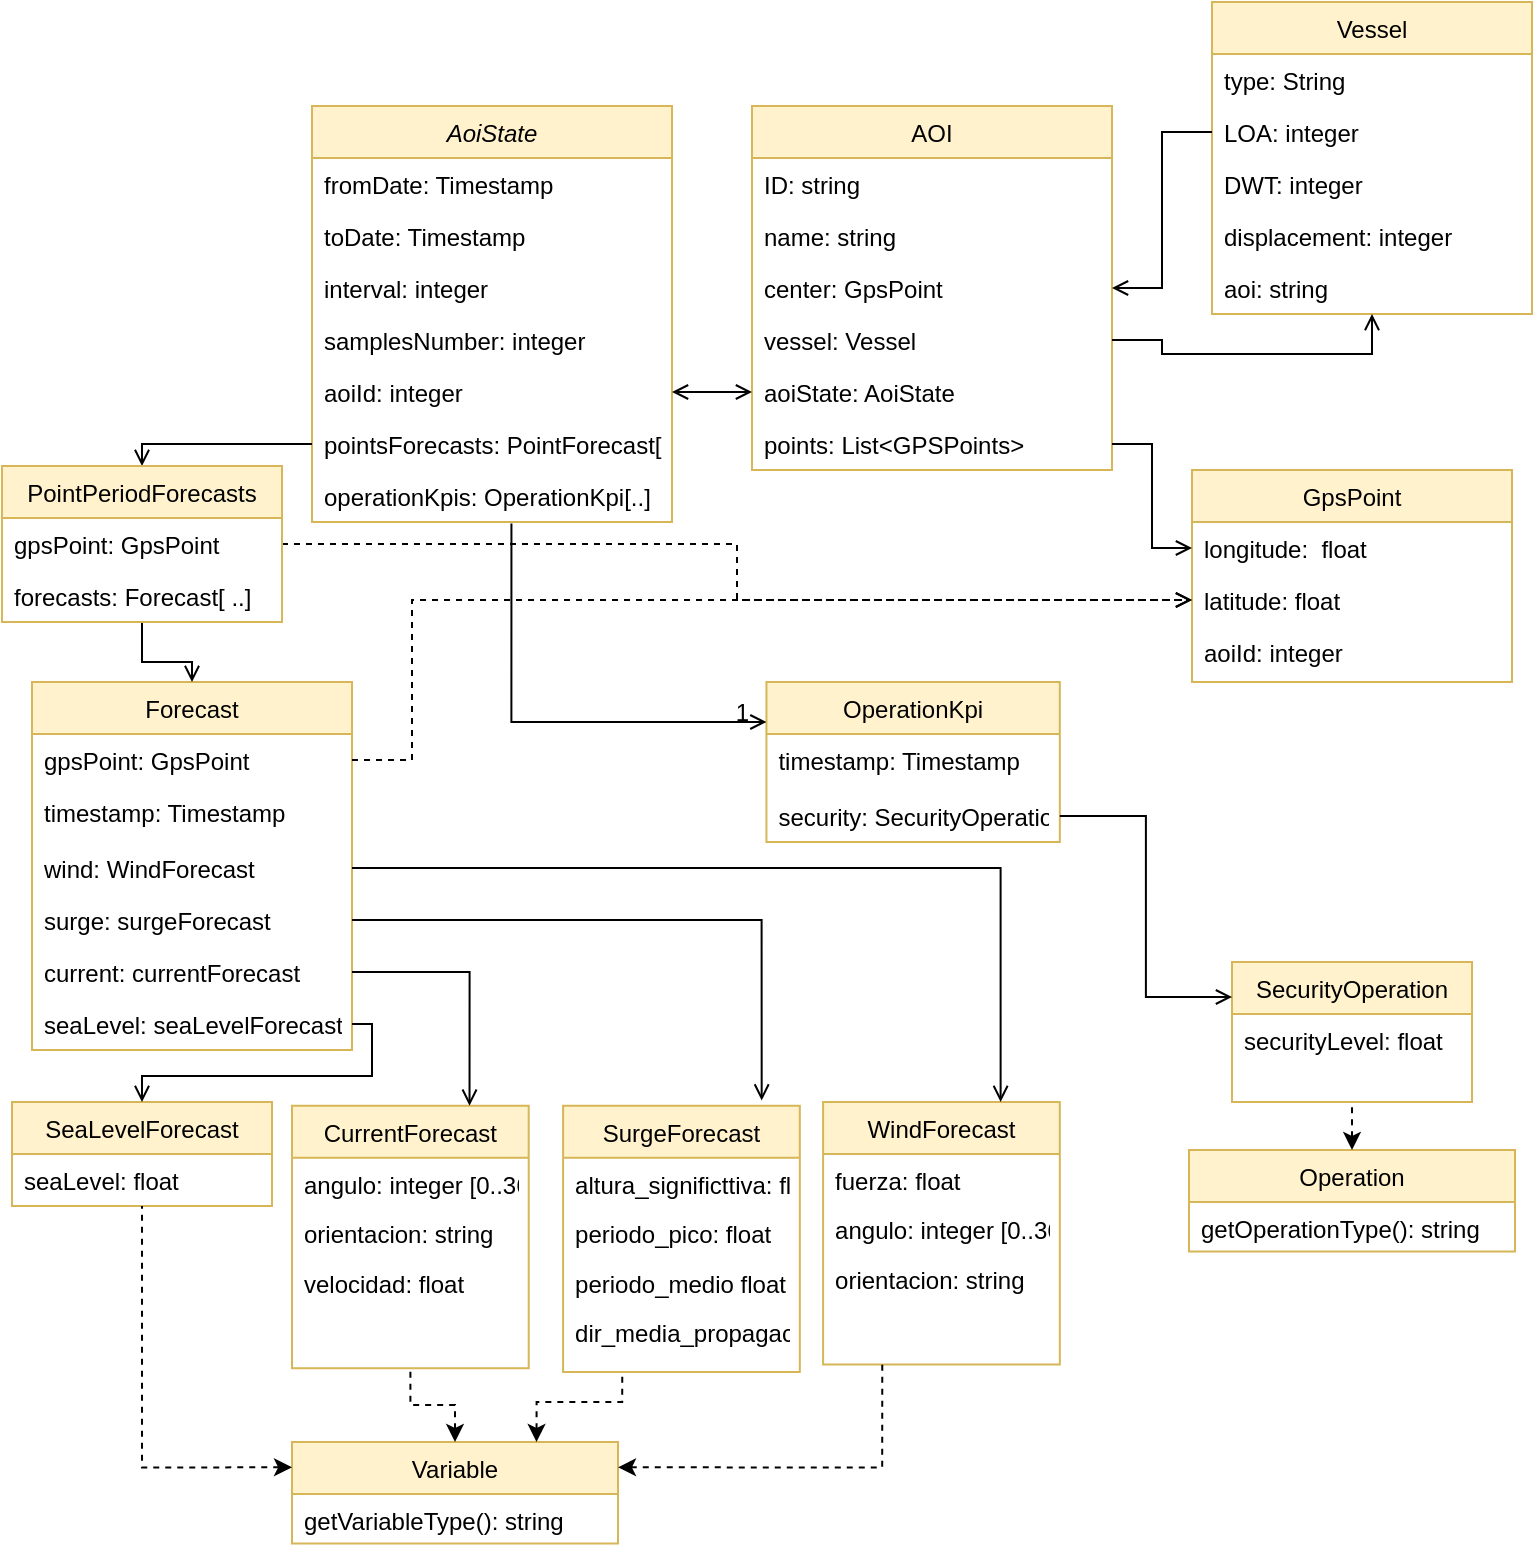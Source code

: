 <mxfile version="20.2.3" type="device" pages="3"><diagram id="C5RBs43oDa-KdzZeNtuy" name="Modelo"><mxGraphModel dx="1038" dy="659" grid="1" gridSize="10" guides="1" tooltips="1" connect="1" arrows="1" fold="1" page="1" pageScale="1" pageWidth="827" pageHeight="1169" math="0" shadow="0"><root><mxCell id="WIyWlLk6GJQsqaUBKTNV-0"/><mxCell id="WIyWlLk6GJQsqaUBKTNV-1" parent="WIyWlLk6GJQsqaUBKTNV-0"/><mxCell id="zkfFHV4jXpPFQw0GAbJ--0" value="AoiState" style="swimlane;fontStyle=2;align=center;verticalAlign=top;childLayout=stackLayout;horizontal=1;startSize=26;horizontalStack=0;resizeParent=1;resizeLast=0;collapsible=1;marginBottom=0;rounded=0;shadow=0;strokeWidth=1;fillColor=#fff2cc;strokeColor=#d6b656;" parent="WIyWlLk6GJQsqaUBKTNV-1" vertex="1"><mxGeometry x="180" y="62" width="180" height="208" as="geometry"><mxRectangle x="230" y="140" width="160" height="26" as="alternateBounds"/></mxGeometry></mxCell><mxCell id="zkfFHV4jXpPFQw0GAbJ--1" value="fromDate: Timestamp" style="text;align=left;verticalAlign=top;spacingLeft=4;spacingRight=4;overflow=hidden;rotatable=0;points=[[0,0.5],[1,0.5]];portConstraint=eastwest;" parent="zkfFHV4jXpPFQw0GAbJ--0" vertex="1"><mxGeometry y="26" width="180" height="26" as="geometry"/></mxCell><mxCell id="zkfFHV4jXpPFQw0GAbJ--2" value="toDate: Timestamp" style="text;align=left;verticalAlign=top;spacingLeft=4;spacingRight=4;overflow=hidden;rotatable=0;points=[[0,0.5],[1,0.5]];portConstraint=eastwest;rounded=0;shadow=0;html=0;" parent="zkfFHV4jXpPFQw0GAbJ--0" vertex="1"><mxGeometry y="52" width="180" height="26" as="geometry"/></mxCell><mxCell id="zkfFHV4jXpPFQw0GAbJ--3" value="interval: integer" style="text;align=left;verticalAlign=top;spacingLeft=4;spacingRight=4;overflow=hidden;rotatable=0;points=[[0,0.5],[1,0.5]];portConstraint=eastwest;rounded=0;shadow=0;html=0;" parent="zkfFHV4jXpPFQw0GAbJ--0" vertex="1"><mxGeometry y="78" width="180" height="26" as="geometry"/></mxCell><mxCell id="NjM_qODb5uudZR_qQ9IR-6" value="samplesNumber: integer" style="text;align=left;verticalAlign=top;spacingLeft=4;spacingRight=4;overflow=hidden;rotatable=0;points=[[0,0.5],[1,0.5]];portConstraint=eastwest;rounded=0;shadow=0;html=0;" parent="zkfFHV4jXpPFQw0GAbJ--0" vertex="1"><mxGeometry y="104" width="180" height="26" as="geometry"/></mxCell><mxCell id="NjM_qODb5uudZR_qQ9IR-45" value="aoiId: integer" style="text;align=left;verticalAlign=top;spacingLeft=4;spacingRight=4;overflow=hidden;rotatable=0;points=[[0,0.5],[1,0.5]];portConstraint=eastwest;rounded=0;shadow=0;html=0;" parent="zkfFHV4jXpPFQw0GAbJ--0" vertex="1"><mxGeometry y="130" width="180" height="26" as="geometry"/></mxCell><mxCell id="NjM_qODb5uudZR_qQ9IR-0" value="pointsForecasts: PointForecast[ ..]" style="text;align=left;verticalAlign=top;spacingLeft=4;spacingRight=4;overflow=hidden;rotatable=0;points=[[0,0.5],[1,0.5]];portConstraint=eastwest;rounded=0;shadow=0;html=0;" parent="zkfFHV4jXpPFQw0GAbJ--0" vertex="1"><mxGeometry y="156" width="180" height="26" as="geometry"/></mxCell><mxCell id="KKZDHYkTeOTRye8j1-hG-8" value="operationKpis: OperationKpi[..]" style="text;align=left;verticalAlign=top;spacingLeft=4;spacingRight=4;overflow=hidden;rotatable=0;points=[[0,0.5],[1,0.5]];portConstraint=eastwest;" parent="zkfFHV4jXpPFQw0GAbJ--0" vertex="1"><mxGeometry y="182" width="180" height="26" as="geometry"/></mxCell><mxCell id="zkfFHV4jXpPFQw0GAbJ--17" value="AOI" style="swimlane;fontStyle=0;align=center;verticalAlign=top;childLayout=stackLayout;horizontal=1;startSize=26;horizontalStack=0;resizeParent=1;resizeLast=0;collapsible=1;marginBottom=0;rounded=0;shadow=0;strokeWidth=1;fillColor=#fff2cc;strokeColor=#d6b656;" parent="WIyWlLk6GJQsqaUBKTNV-1" vertex="1"><mxGeometry x="400" y="62" width="180" height="182" as="geometry"><mxRectangle x="550" y="140" width="160" height="26" as="alternateBounds"/></mxGeometry></mxCell><mxCell id="zkfFHV4jXpPFQw0GAbJ--18" value="ID: string" style="text;align=left;verticalAlign=top;spacingLeft=4;spacingRight=4;overflow=hidden;rotatable=0;points=[[0,0.5],[1,0.5]];portConstraint=eastwest;" parent="zkfFHV4jXpPFQw0GAbJ--17" vertex="1"><mxGeometry y="26" width="180" height="26" as="geometry"/></mxCell><mxCell id="NjM_qODb5uudZR_qQ9IR-5" value="name: string" style="text;align=left;verticalAlign=top;spacingLeft=4;spacingRight=4;overflow=hidden;rotatable=0;points=[[0,0.5],[1,0.5]];portConstraint=eastwest;rounded=0;shadow=0;html=0;" parent="zkfFHV4jXpPFQw0GAbJ--17" vertex="1"><mxGeometry y="52" width="180" height="26" as="geometry"/></mxCell><mxCell id="zkfFHV4jXpPFQw0GAbJ--19" value="center: GpsPoint" style="text;align=left;verticalAlign=top;spacingLeft=4;spacingRight=4;overflow=hidden;rotatable=0;points=[[0,0.5],[1,0.5]];portConstraint=eastwest;rounded=0;shadow=0;html=0;" parent="zkfFHV4jXpPFQw0GAbJ--17" vertex="1"><mxGeometry y="78" width="180" height="26" as="geometry"/></mxCell><mxCell id="zkfFHV4jXpPFQw0GAbJ--20" value="vessel: Vessel" style="text;align=left;verticalAlign=top;spacingLeft=4;spacingRight=4;overflow=hidden;rotatable=0;points=[[0,0.5],[1,0.5]];portConstraint=eastwest;rounded=0;shadow=0;html=0;" parent="zkfFHV4jXpPFQw0GAbJ--17" vertex="1"><mxGeometry y="104" width="180" height="26" as="geometry"/></mxCell><mxCell id="NjM_qODb5uudZR_qQ9IR-4" value="aoiState: AoiState" style="text;align=left;verticalAlign=top;spacingLeft=4;spacingRight=4;overflow=hidden;rotatable=0;points=[[0,0.5],[1,0.5]];portConstraint=eastwest;rounded=0;shadow=0;html=0;" parent="zkfFHV4jXpPFQw0GAbJ--17" vertex="1"><mxGeometry y="130" width="180" height="26" as="geometry"/></mxCell><mxCell id="aQqvBl0tUf-TYqyU42x2-0" value="points: List&lt;GPSPoints&gt;" style="text;align=left;verticalAlign=top;spacingLeft=4;spacingRight=4;overflow=hidden;rotatable=0;points=[[0,0.5],[1,0.5]];portConstraint=eastwest;rounded=0;shadow=0;html=0;" parent="zkfFHV4jXpPFQw0GAbJ--17" vertex="1"><mxGeometry y="156" width="180" height="26" as="geometry"/></mxCell><mxCell id="NjM_qODb5uudZR_qQ9IR-22" value="GpsPoint" style="swimlane;fontStyle=0;align=center;verticalAlign=top;childLayout=stackLayout;horizontal=1;startSize=26;horizontalStack=0;resizeParent=1;resizeLast=0;collapsible=1;marginBottom=0;rounded=0;shadow=0;strokeWidth=1;fillColor=#fff2cc;strokeColor=#d6b656;" parent="WIyWlLk6GJQsqaUBKTNV-1" vertex="1"><mxGeometry x="620" y="244" width="160" height="106" as="geometry"><mxRectangle x="550" y="140" width="160" height="26" as="alternateBounds"/></mxGeometry></mxCell><mxCell id="NjM_qODb5uudZR_qQ9IR-25" value="longitude:  float" style="text;align=left;verticalAlign=top;spacingLeft=4;spacingRight=4;overflow=hidden;rotatable=0;points=[[0,0.5],[1,0.5]];portConstraint=eastwest;rounded=0;shadow=0;html=0;" parent="NjM_qODb5uudZR_qQ9IR-22" vertex="1"><mxGeometry y="26" width="160" height="26" as="geometry"/></mxCell><mxCell id="NjM_qODb5uudZR_qQ9IR-26" value="latitude: float" style="text;align=left;verticalAlign=top;spacingLeft=4;spacingRight=4;overflow=hidden;rotatable=0;points=[[0,0.5],[1,0.5]];portConstraint=eastwest;rounded=0;shadow=0;html=0;" parent="NjM_qODb5uudZR_qQ9IR-22" vertex="1"><mxGeometry y="52" width="160" height="26" as="geometry"/></mxCell><mxCell id="NjM_qODb5uudZR_qQ9IR-56" value="aoiId: integer" style="text;align=left;verticalAlign=top;spacingLeft=4;spacingRight=4;overflow=hidden;rotatable=0;points=[[0,0.5],[1,0.5]];portConstraint=eastwest;rounded=0;shadow=0;html=0;" parent="NjM_qODb5uudZR_qQ9IR-22" vertex="1"><mxGeometry y="78" width="160" height="28" as="geometry"/></mxCell><mxCell id="NjM_qODb5uudZR_qQ9IR-46" value="" style="endArrow=open;shadow=0;strokeWidth=1;rounded=0;endFill=1;elbow=vertical;edgeStyle=orthogonalEdgeStyle;entryX=0.5;entryY=0;entryDx=0;entryDy=0;" parent="WIyWlLk6GJQsqaUBKTNV-1" source="NjM_qODb5uudZR_qQ9IR-0" target="2pjVLaLgvyrK3NZ1KC9T-46" edge="1"><mxGeometry x="0.5" y="41" relative="1" as="geometry"><mxPoint x="349.64" y="330.612" as="sourcePoint"/><mxPoint x="260" y="417" as="targetPoint"/><mxPoint x="-40" y="32" as="offset"/></mxGeometry></mxCell><mxCell id="NjM_qODb5uudZR_qQ9IR-51" value="Forecast" style="swimlane;fontStyle=0;align=center;verticalAlign=top;childLayout=stackLayout;horizontal=1;startSize=26;horizontalStack=0;resizeParent=1;resizeLast=0;collapsible=1;marginBottom=0;rounded=0;shadow=0;strokeWidth=1;fillColor=#fff2cc;strokeColor=#d6b656;" parent="WIyWlLk6GJQsqaUBKTNV-1" vertex="1"><mxGeometry x="40" y="350" width="160" height="184" as="geometry"><mxRectangle x="130" y="380" width="160" height="26" as="alternateBounds"/></mxGeometry></mxCell><mxCell id="2pjVLaLgvyrK3NZ1KC9T-56" value="gpsPoint: GpsPoint" style="text;align=left;verticalAlign=top;spacingLeft=4;spacingRight=4;overflow=hidden;rotatable=0;points=[[0,0.5],[1,0.5]];portConstraint=eastwest;" vertex="1" parent="NjM_qODb5uudZR_qQ9IR-51"><mxGeometry y="26" width="160" height="26" as="geometry"/></mxCell><mxCell id="NjM_qODb5uudZR_qQ9IR-54" value="timestamp: Timestamp" style="text;align=left;verticalAlign=top;spacingLeft=4;spacingRight=4;overflow=hidden;rotatable=0;points=[[0,0.5],[1,0.5]];portConstraint=eastwest;" parent="NjM_qODb5uudZR_qQ9IR-51" vertex="1"><mxGeometry y="52" width="160" height="28" as="geometry"/></mxCell><mxCell id="2pjVLaLgvyrK3NZ1KC9T-0" value="wind: WindForecast" style="text;align=left;verticalAlign=top;spacingLeft=4;spacingRight=4;overflow=hidden;rotatable=0;points=[[0,0.5],[1,0.5]];portConstraint=eastwest;" vertex="1" parent="NjM_qODb5uudZR_qQ9IR-51"><mxGeometry y="80" width="160" height="26" as="geometry"/></mxCell><mxCell id="2pjVLaLgvyrK3NZ1KC9T-4" value="surge: surgeForecast" style="text;align=left;verticalAlign=top;spacingLeft=4;spacingRight=4;overflow=hidden;rotatable=0;points=[[0,0.5],[1,0.5]];portConstraint=eastwest;" vertex="1" parent="NjM_qODb5uudZR_qQ9IR-51"><mxGeometry y="106" width="160" height="26" as="geometry"/></mxCell><mxCell id="2pjVLaLgvyrK3NZ1KC9T-12" value="current: currentForecast" style="text;align=left;verticalAlign=top;spacingLeft=4;spacingRight=4;overflow=hidden;rotatable=0;points=[[0,0.5],[1,0.5]];portConstraint=eastwest;" vertex="1" parent="NjM_qODb5uudZR_qQ9IR-51"><mxGeometry y="132" width="160" height="26" as="geometry"/></mxCell><mxCell id="2pjVLaLgvyrK3NZ1KC9T-3" value="seaLevel: seaLevelForecast" style="text;align=left;verticalAlign=top;spacingLeft=4;spacingRight=4;overflow=hidden;rotatable=0;points=[[0,0.5],[1,0.5]];portConstraint=eastwest;" vertex="1" parent="NjM_qODb5uudZR_qQ9IR-51"><mxGeometry y="158" width="160" height="26" as="geometry"/></mxCell><mxCell id="8hJ7GGmrRFOtSpsiyORi-1" value="Vessel" style="swimlane;fontStyle=0;align=center;verticalAlign=top;childLayout=stackLayout;horizontal=1;startSize=26;horizontalStack=0;resizeParent=1;resizeLast=0;collapsible=1;marginBottom=0;rounded=0;shadow=0;strokeWidth=1;fillColor=#fff2cc;strokeColor=#d6b656;" parent="WIyWlLk6GJQsqaUBKTNV-1" vertex="1"><mxGeometry x="630" y="10" width="160" height="156" as="geometry"><mxRectangle x="550" y="140" width="160" height="26" as="alternateBounds"/></mxGeometry></mxCell><mxCell id="8hJ7GGmrRFOtSpsiyORi-2" value="type: String   " style="text;align=left;verticalAlign=top;spacingLeft=4;spacingRight=4;overflow=hidden;rotatable=0;points=[[0,0.5],[1,0.5]];portConstraint=eastwest;" parent="8hJ7GGmrRFOtSpsiyORi-1" vertex="1"><mxGeometry y="26" width="160" height="26" as="geometry"/></mxCell><mxCell id="8hJ7GGmrRFOtSpsiyORi-3" value="LOA: integer" style="text;align=left;verticalAlign=top;spacingLeft=4;spacingRight=4;overflow=hidden;rotatable=0;points=[[0,0.5],[1,0.5]];portConstraint=eastwest;rounded=0;shadow=0;html=0;" parent="8hJ7GGmrRFOtSpsiyORi-1" vertex="1"><mxGeometry y="52" width="160" height="26" as="geometry"/></mxCell><mxCell id="8hJ7GGmrRFOtSpsiyORi-4" value="DWT: integer" style="text;align=left;verticalAlign=top;spacingLeft=4;spacingRight=4;overflow=hidden;rotatable=0;points=[[0,0.5],[1,0.5]];portConstraint=eastwest;rounded=0;shadow=0;html=0;" parent="8hJ7GGmrRFOtSpsiyORi-1" vertex="1"><mxGeometry y="78" width="160" height="26" as="geometry"/></mxCell><mxCell id="8hJ7GGmrRFOtSpsiyORi-5" value="displacement: integer" style="text;align=left;verticalAlign=top;spacingLeft=4;spacingRight=4;overflow=hidden;rotatable=0;points=[[0,0.5],[1,0.5]];portConstraint=eastwest;rounded=0;shadow=0;html=0;" parent="8hJ7GGmrRFOtSpsiyORi-1" vertex="1"><mxGeometry y="104" width="160" height="26" as="geometry"/></mxCell><mxCell id="8hJ7GGmrRFOtSpsiyORi-6" value="aoi: string" style="text;align=left;verticalAlign=top;spacingLeft=4;spacingRight=4;overflow=hidden;rotatable=0;points=[[0,0.5],[1,0.5]];portConstraint=eastwest;rounded=0;shadow=0;html=0;" parent="8hJ7GGmrRFOtSpsiyORi-1" vertex="1"><mxGeometry y="130" width="160" height="26" as="geometry"/></mxCell><mxCell id="8hJ7GGmrRFOtSpsiyORi-8" style="edgeStyle=orthogonalEdgeStyle;rounded=0;orthogonalLoop=1;jettySize=auto;html=1;endArrow=open;endFill=0;exitX=0;exitY=0.5;exitDx=0;exitDy=0;" parent="WIyWlLk6GJQsqaUBKTNV-1" source="8hJ7GGmrRFOtSpsiyORi-3" target="zkfFHV4jXpPFQw0GAbJ--17" edge="1"><mxGeometry relative="1" as="geometry"><mxPoint x="590" y="80" as="sourcePoint"/></mxGeometry></mxCell><mxCell id="8hJ7GGmrRFOtSpsiyORi-9" style="edgeStyle=orthogonalEdgeStyle;rounded=0;orthogonalLoop=1;jettySize=auto;html=1;exitX=1;exitY=0.5;exitDx=0;exitDy=0;entryX=0.5;entryY=1;entryDx=0;entryDy=0;endArrow=open;endFill=0;" parent="WIyWlLk6GJQsqaUBKTNV-1" source="zkfFHV4jXpPFQw0GAbJ--20" target="8hJ7GGmrRFOtSpsiyORi-1" edge="1"><mxGeometry relative="1" as="geometry"/></mxCell><mxCell id="aQqvBl0tUf-TYqyU42x2-5" style="edgeStyle=orthogonalEdgeStyle;rounded=0;orthogonalLoop=1;jettySize=auto;html=1;endArrow=open;endFill=0;startArrow=open;startFill=0;" parent="WIyWlLk6GJQsqaUBKTNV-1" source="NjM_qODb5uudZR_qQ9IR-45" target="NjM_qODb5uudZR_qQ9IR-4" edge="1"><mxGeometry relative="1" as="geometry"/></mxCell><mxCell id="aQqvBl0tUf-TYqyU42x2-6" value="SeaLevelForecast" style="swimlane;fontStyle=0;align=center;verticalAlign=top;childLayout=stackLayout;horizontal=1;startSize=26;horizontalStack=0;resizeParent=1;resizeLast=0;collapsible=1;marginBottom=0;rounded=0;shadow=0;strokeWidth=1;fillColor=#fff2cc;strokeColor=#d6b656;" parent="WIyWlLk6GJQsqaUBKTNV-1" vertex="1"><mxGeometry x="30" y="560" width="130" height="52" as="geometry"><mxRectangle x="130" y="380" width="160" height="26" as="alternateBounds"/></mxGeometry></mxCell><mxCell id="aQqvBl0tUf-TYqyU42x2-7" value="seaLevel: float" style="text;align=left;verticalAlign=top;spacingLeft=4;spacingRight=4;overflow=hidden;rotatable=0;points=[[0,0.5],[1,0.5]];portConstraint=eastwest;" parent="aQqvBl0tUf-TYqyU42x2-6" vertex="1"><mxGeometry y="26" width="130" height="26" as="geometry"/></mxCell><mxCell id="zkfFHV4jXpPFQw0GAbJ--6" value="WindForecast" style="swimlane;fontStyle=0;align=center;verticalAlign=top;childLayout=stackLayout;horizontal=1;startSize=26;horizontalStack=0;resizeParent=1;resizeLast=0;collapsible=1;marginBottom=0;rounded=0;shadow=0;strokeWidth=1;fillColor=#fff2cc;strokeColor=#d6b656;" parent="WIyWlLk6GJQsqaUBKTNV-1" vertex="1"><mxGeometry x="435.55" y="560.002" width="118.356" height="131.213" as="geometry"><mxRectangle x="130" y="380" width="160" height="26" as="alternateBounds"/></mxGeometry></mxCell><mxCell id="zkfFHV4jXpPFQw0GAbJ--7" value="fuerza: float" style="text;align=left;verticalAlign=top;spacingLeft=4;spacingRight=4;overflow=hidden;rotatable=0;points=[[0,0.5],[1,0.5]];portConstraint=eastwest;" parent="zkfFHV4jXpPFQw0GAbJ--6" vertex="1"><mxGeometry y="26" width="118.356" height="24.721" as="geometry"/></mxCell><mxCell id="zkfFHV4jXpPFQw0GAbJ--8" value="angulo: integer [0..360]" style="text;align=left;verticalAlign=top;spacingLeft=4;spacingRight=4;overflow=hidden;rotatable=0;points=[[0,0.5],[1,0.5]];portConstraint=eastwest;rounded=0;shadow=0;html=0;" parent="zkfFHV4jXpPFQw0GAbJ--6" vertex="1"><mxGeometry y="50.721" width="118.356" height="24.721" as="geometry"/></mxCell><mxCell id="zkfFHV4jXpPFQw0GAbJ--11" value="orientacion: string" style="text;align=left;verticalAlign=top;spacingLeft=4;spacingRight=4;overflow=hidden;rotatable=0;points=[[0,0.5],[1,0.5]];portConstraint=eastwest;" parent="zkfFHV4jXpPFQw0GAbJ--6" vertex="1"><mxGeometry y="75.443" width="118.356" height="24.721" as="geometry"/></mxCell><mxCell id="NjM_qODb5uudZR_qQ9IR-7" value="SurgeForecast" style="swimlane;fontStyle=0;align=center;verticalAlign=top;childLayout=stackLayout;horizontal=1;startSize=26;horizontalStack=0;resizeParent=1;resizeLast=0;collapsible=1;marginBottom=0;rounded=0;shadow=0;strokeWidth=1;fillColor=#fff2cc;strokeColor=#d6b656;" parent="WIyWlLk6GJQsqaUBKTNV-1" vertex="1"><mxGeometry x="305.548" y="561.902" width="118.356" height="133.115" as="geometry"><mxRectangle x="130" y="380" width="160" height="26" as="alternateBounds"/></mxGeometry></mxCell><mxCell id="NjM_qODb5uudZR_qQ9IR-8" value="altura_significttiva: float" style="text;align=left;verticalAlign=top;spacingLeft=4;spacingRight=4;overflow=hidden;rotatable=0;points=[[0,0.5],[1,0.5]];portConstraint=eastwest;" parent="NjM_qODb5uudZR_qQ9IR-7" vertex="1"><mxGeometry y="26" width="118.356" height="24.721" as="geometry"/></mxCell><mxCell id="NjM_qODb5uudZR_qQ9IR-9" value="periodo_pico: float" style="text;align=left;verticalAlign=top;spacingLeft=4;spacingRight=4;overflow=hidden;rotatable=0;points=[[0,0.5],[1,0.5]];portConstraint=eastwest;rounded=0;shadow=0;html=0;" parent="NjM_qODb5uudZR_qQ9IR-7" vertex="1"><mxGeometry y="50.721" width="118.356" height="24.721" as="geometry"/></mxCell><mxCell id="NjM_qODb5uudZR_qQ9IR-10" value="periodo_medio float" style="text;align=left;verticalAlign=top;spacingLeft=4;spacingRight=4;overflow=hidden;rotatable=0;points=[[0,0.5],[1,0.5]];portConstraint=eastwest;" parent="NjM_qODb5uudZR_qQ9IR-7" vertex="1"><mxGeometry y="75.443" width="118.356" height="24.721" as="geometry"/></mxCell><mxCell id="NjM_qODb5uudZR_qQ9IR-11" value="dir_media_propagacion: integer [0..360]" style="text;align=left;verticalAlign=top;spacingLeft=4;spacingRight=4;overflow=hidden;rotatable=0;points=[[0,0.5],[1,0.5]];portConstraint=eastwest;" parent="NjM_qODb5uudZR_qQ9IR-7" vertex="1"><mxGeometry y="100.164" width="118.356" height="24.721" as="geometry"/></mxCell><mxCell id="NjM_qODb5uudZR_qQ9IR-12" value="CurrentForecast" style="swimlane;fontStyle=0;align=center;verticalAlign=top;childLayout=stackLayout;horizontal=1;startSize=26;horizontalStack=0;resizeParent=1;resizeLast=0;collapsible=1;marginBottom=0;rounded=0;shadow=0;strokeWidth=1;fillColor=#fff2cc;strokeColor=#d6b656;" parent="WIyWlLk6GJQsqaUBKTNV-1" vertex="1"><mxGeometry x="169.999" y="561.902" width="118.356" height="131.213" as="geometry"><mxRectangle x="130" y="380" width="160" height="26" as="alternateBounds"/></mxGeometry></mxCell><mxCell id="NjM_qODb5uudZR_qQ9IR-13" value="angulo: integer [0..360]" style="text;align=left;verticalAlign=top;spacingLeft=4;spacingRight=4;overflow=hidden;rotatable=0;points=[[0,0.5],[1,0.5]];portConstraint=eastwest;" parent="NjM_qODb5uudZR_qQ9IR-12" vertex="1"><mxGeometry y="26" width="118.356" height="24.721" as="geometry"/></mxCell><mxCell id="NjM_qODb5uudZR_qQ9IR-14" value="orientacion: string" style="text;align=left;verticalAlign=top;spacingLeft=4;spacingRight=4;overflow=hidden;rotatable=0;points=[[0,0.5],[1,0.5]];portConstraint=eastwest;rounded=0;shadow=0;html=0;" parent="NjM_qODb5uudZR_qQ9IR-12" vertex="1"><mxGeometry y="50.721" width="118.356" height="24.721" as="geometry"/></mxCell><mxCell id="NjM_qODb5uudZR_qQ9IR-15" value="velocidad: float" style="text;align=left;verticalAlign=top;spacingLeft=4;spacingRight=4;overflow=hidden;rotatable=0;points=[[0,0.5],[1,0.5]];portConstraint=eastwest;" parent="NjM_qODb5uudZR_qQ9IR-12" vertex="1"><mxGeometry y="75.443" width="118.356" height="24.721" as="geometry"/></mxCell><mxCell id="NjM_qODb5uudZR_qQ9IR-18" value="Variable" style="swimlane;fontStyle=0;align=center;verticalAlign=top;childLayout=stackLayout;horizontal=1;startSize=26;horizontalStack=0;resizeParent=1;resizeLast=0;collapsible=1;marginBottom=0;rounded=0;shadow=0;strokeWidth=1;fillColor=#fff2cc;strokeColor=#d6b656;" parent="WIyWlLk6GJQsqaUBKTNV-1" vertex="1"><mxGeometry x="170" y="730" width="163.01" height="50.721" as="geometry"><mxRectangle x="130" y="380" width="160" height="26" as="alternateBounds"/></mxGeometry></mxCell><mxCell id="NjM_qODb5uudZR_qQ9IR-62" value="getVariableType(): string" style="text;align=left;verticalAlign=top;spacingLeft=4;spacingRight=4;overflow=hidden;rotatable=0;points=[[0,0.5],[1,0.5]];portConstraint=eastwest;" parent="NjM_qODb5uudZR_qQ9IR-18" vertex="1"><mxGeometry y="26" width="163.01" height="24.721" as="geometry"/></mxCell><mxCell id="NjM_qODb5uudZR_qQ9IR-41" style="edgeStyle=orthogonalEdgeStyle;rounded=0;orthogonalLoop=1;jettySize=auto;html=1;entryX=0.25;entryY=1;entryDx=0;entryDy=0;exitX=0.75;exitY=0;exitDx=0;exitDy=0;targetPerimeterSpacing=0;startArrow=classic;startFill=1;endArrow=none;endFill=0;dashed=1;" parent="WIyWlLk6GJQsqaUBKTNV-1" source="NjM_qODb5uudZR_qQ9IR-18" target="NjM_qODb5uudZR_qQ9IR-7" edge="1"><mxGeometry relative="1" as="geometry"><mxPoint x="219.726" y="471.311" as="sourcePoint"/></mxGeometry></mxCell><mxCell id="NjM_qODb5uudZR_qQ9IR-42" value="" style="endArrow=none;shadow=0;strokeWidth=1;rounded=0;endFill=0;elbow=vertical;exitX=0.5;exitY=0;exitDx=0;exitDy=0;edgeStyle=orthogonalEdgeStyle;targetPerimeterSpacing=0;startArrow=classic;startFill=1;dashed=1;" parent="WIyWlLk6GJQsqaUBKTNV-1" source="NjM_qODb5uudZR_qQ9IR-18" target="NjM_qODb5uudZR_qQ9IR-12" edge="1"><mxGeometry x="0.5" y="41" relative="1" as="geometry"><mxPoint x="219.726" y="471.311" as="sourcePoint"/><mxPoint x="113.945" y="375.65" as="targetPoint"/><mxPoint x="-40" y="32" as="offset"/></mxGeometry></mxCell><mxCell id="KKZDHYkTeOTRye8j1-hG-9" value="OperationKpi" style="swimlane;fontStyle=0;align=center;verticalAlign=top;childLayout=stackLayout;horizontal=1;startSize=26;horizontalStack=0;resizeParent=1;resizeLast=0;collapsible=1;marginBottom=0;rounded=0;shadow=0;strokeWidth=1;fillColor=#fff2cc;strokeColor=#d6b656;" parent="WIyWlLk6GJQsqaUBKTNV-1" vertex="1"><mxGeometry x="407.22" y="350" width="146.69" height="80" as="geometry"><mxRectangle x="130" y="380" width="160" height="26" as="alternateBounds"/></mxGeometry></mxCell><mxCell id="2pjVLaLgvyrK3NZ1KC9T-41" value="timestamp: Timestamp" style="text;align=left;verticalAlign=top;spacingLeft=4;spacingRight=4;overflow=hidden;rotatable=0;points=[[0,0.5],[1,0.5]];portConstraint=eastwest;" vertex="1" parent="KKZDHYkTeOTRye8j1-hG-9"><mxGeometry y="26" width="146.69" height="28" as="geometry"/></mxCell><mxCell id="2pjVLaLgvyrK3NZ1KC9T-19" value="security: SecurityOperation" style="text;align=left;verticalAlign=top;spacingLeft=4;spacingRight=4;overflow=hidden;rotatable=0;points=[[0,0.5],[1,0.5]];portConstraint=eastwest;" vertex="1" parent="KKZDHYkTeOTRye8j1-hG-9"><mxGeometry y="54" width="146.69" height="26" as="geometry"/></mxCell><mxCell id="KKZDHYkTeOTRye8j1-hG-11" value="" style="endArrow=open;shadow=0;strokeWidth=1;rounded=0;endFill=0;elbow=vertical;targetPerimeterSpacing=0;startArrow=none;startFill=1;edgeStyle=orthogonalEdgeStyle;exitX=0.554;exitY=1.031;exitDx=0;exitDy=0;exitPerimeter=0;entryX=0;entryY=0.25;entryDx=0;entryDy=0;" parent="WIyWlLk6GJQsqaUBKTNV-1" source="KKZDHYkTeOTRye8j1-hG-8" target="KKZDHYkTeOTRye8j1-hG-9" edge="1"><mxGeometry x="0.5" y="41" relative="1" as="geometry"><mxPoint x="470" y="400" as="sourcePoint"/><mxPoint x="570" y="440" as="targetPoint"/><mxPoint x="-40" y="32" as="offset"/></mxGeometry></mxCell><mxCell id="KKZDHYkTeOTRye8j1-hG-12" value="1" style="resizable=0;align=right;verticalAlign=bottom;labelBackgroundColor=none;fontSize=12;" parent="KKZDHYkTeOTRye8j1-hG-11" connectable="0" vertex="1"><mxGeometry x="1" relative="1" as="geometry"><mxPoint x="-7" y="4" as="offset"/></mxGeometry></mxCell><mxCell id="KKZDHYkTeOTRye8j1-hG-13" value="SecurityOperation" style="swimlane;fontStyle=0;align=center;verticalAlign=top;childLayout=stackLayout;horizontal=1;startSize=26;horizontalStack=0;resizeParent=1;resizeLast=0;collapsible=1;marginBottom=0;rounded=0;shadow=0;strokeWidth=1;fillColor=#fff2cc;strokeColor=#d6b656;" parent="WIyWlLk6GJQsqaUBKTNV-1" vertex="1"><mxGeometry x="640.01" y="490" width="120" height="70" as="geometry"><mxRectangle x="130" y="380" width="160" height="26" as="alternateBounds"/></mxGeometry></mxCell><mxCell id="KKZDHYkTeOTRye8j1-hG-14" value="securityLevel: float" style="text;align=left;verticalAlign=top;spacingLeft=4;spacingRight=4;overflow=hidden;rotatable=0;points=[[0,0.5],[1,0.5]];portConstraint=eastwest;" parent="KKZDHYkTeOTRye8j1-hG-13" vertex="1"><mxGeometry y="26" width="120" height="26" as="geometry"/></mxCell><mxCell id="KKZDHYkTeOTRye8j1-hG-19" value="" style="endArrow=open;shadow=0;strokeWidth=1;rounded=0;endFill=0;elbow=vertical;exitX=1;exitY=0.5;exitDx=0;exitDy=0;edgeStyle=orthogonalEdgeStyle;targetPerimeterSpacing=0;startArrow=none;startFill=1;" parent="WIyWlLk6GJQsqaUBKTNV-1" source="2pjVLaLgvyrK3NZ1KC9T-3" target="aQqvBl0tUf-TYqyU42x2-6" edge="1"><mxGeometry x="0.5" y="41" relative="1" as="geometry"><mxPoint x="148.495" y="480.721" as="sourcePoint"/><mxPoint x="362.9" y="528.272" as="targetPoint"/><mxPoint x="-40" y="32" as="offset"/></mxGeometry></mxCell><mxCell id="_8WXeTm6r2D3pfxRI5zy-0" value="" style="endArrow=open;shadow=0;strokeWidth=1;rounded=0;endFill=1;elbow=vertical;entryX=0;entryY=0.5;entryDx=0;entryDy=0;dashed=1;edgeStyle=orthogonalEdgeStyle;" parent="WIyWlLk6GJQsqaUBKTNV-1" source="2pjVLaLgvyrK3NZ1KC9T-50" target="NjM_qODb5uudZR_qQ9IR-26" edge="1"><mxGeometry x="0.5" y="41" relative="1" as="geometry"><mxPoint x="150" y="241" as="sourcePoint"/><mxPoint x="250" y="290" as="targetPoint"/><mxPoint x="-40" y="32" as="offset"/></mxGeometry></mxCell><mxCell id="2pjVLaLgvyrK3NZ1KC9T-25" style="edgeStyle=orthogonalEdgeStyle;rounded=0;orthogonalLoop=1;jettySize=auto;html=1;exitX=1;exitY=0.5;exitDx=0;exitDy=0;endArrow=open;endFill=0;entryX=0;entryY=0.25;entryDx=0;entryDy=0;" edge="1" parent="WIyWlLk6GJQsqaUBKTNV-1" source="2pjVLaLgvyrK3NZ1KC9T-19" target="KKZDHYkTeOTRye8j1-hG-13"><mxGeometry relative="1" as="geometry"/></mxCell><mxCell id="2pjVLaLgvyrK3NZ1KC9T-28" value="" style="edgeStyle=orthogonalEdgeStyle;rounded=0;orthogonalLoop=1;jettySize=auto;html=1;endArrow=open;endFill=0;" edge="1" parent="WIyWlLk6GJQsqaUBKTNV-1" source="aQqvBl0tUf-TYqyU42x2-0" target="NjM_qODb5uudZR_qQ9IR-25"><mxGeometry relative="1" as="geometry"/></mxCell><mxCell id="2pjVLaLgvyrK3NZ1KC9T-30" style="edgeStyle=orthogonalEdgeStyle;rounded=0;orthogonalLoop=1;jettySize=auto;html=1;exitX=1;exitY=0.25;exitDx=0;exitDy=0;targetPerimeterSpacing=0;startArrow=classic;startFill=1;endArrow=none;endFill=0;dashed=1;entryX=0.25;entryY=1;entryDx=0;entryDy=0;" edge="1" parent="WIyWlLk6GJQsqaUBKTNV-1" source="NjM_qODb5uudZR_qQ9IR-18" target="zkfFHV4jXpPFQw0GAbJ--6"><mxGeometry relative="1" as="geometry"><mxPoint x="-98.495" y="480.721" as="sourcePoint"/><mxPoint x="70" y="510" as="targetPoint"/></mxGeometry></mxCell><mxCell id="2pjVLaLgvyrK3NZ1KC9T-32" value="" style="endArrow=open;shadow=0;strokeWidth=1;rounded=0;endFill=0;elbow=vertical;edgeStyle=orthogonalEdgeStyle;targetPerimeterSpacing=0;startArrow=none;startFill=1;entryX=0.75;entryY=0;entryDx=0;entryDy=0;" edge="1" parent="WIyWlLk6GJQsqaUBKTNV-1" source="2pjVLaLgvyrK3NZ1KC9T-12" target="NjM_qODb5uudZR_qQ9IR-12"><mxGeometry x="0.5" y="41" relative="1" as="geometry"><mxPoint x="81.1" y="494.078" as="sourcePoint"/><mxPoint x="495" y="528.27" as="targetPoint"/><mxPoint x="-40" y="32" as="offset"/></mxGeometry></mxCell><mxCell id="2pjVLaLgvyrK3NZ1KC9T-33" value="" style="endArrow=open;shadow=0;strokeWidth=1;rounded=0;endFill=0;elbow=vertical;exitX=1;exitY=0.5;exitDx=0;exitDy=0;edgeStyle=orthogonalEdgeStyle;targetPerimeterSpacing=0;startArrow=none;startFill=1;entryX=0.839;entryY=-0.02;entryDx=0;entryDy=0;entryPerimeter=0;" edge="1" parent="WIyWlLk6GJQsqaUBKTNV-1" source="2pjVLaLgvyrK3NZ1KC9T-4" target="NjM_qODb5uudZR_qQ9IR-7"><mxGeometry x="0.5" y="41" relative="1" as="geometry"><mxPoint x="159.18" y="481" as="sourcePoint"/><mxPoint x="495" y="528.27" as="targetPoint"/><mxPoint x="-40" y="32" as="offset"/></mxGeometry></mxCell><mxCell id="2pjVLaLgvyrK3NZ1KC9T-34" value="" style="endArrow=open;shadow=0;strokeWidth=1;rounded=0;endFill=0;elbow=vertical;exitX=1;exitY=0.5;exitDx=0;exitDy=0;edgeStyle=orthogonalEdgeStyle;targetPerimeterSpacing=0;startArrow=none;startFill=1;entryX=0.75;entryY=0;entryDx=0;entryDy=0;" edge="1" parent="WIyWlLk6GJQsqaUBKTNV-1" source="2pjVLaLgvyrK3NZ1KC9T-0" target="zkfFHV4jXpPFQw0GAbJ--6"><mxGeometry x="0.5" y="41" relative="1" as="geometry"><mxPoint x="159.18" y="429" as="sourcePoint"/><mxPoint x="269.849" y="525.61" as="targetPoint"/><mxPoint x="-40" y="32" as="offset"/></mxGeometry></mxCell><mxCell id="2pjVLaLgvyrK3NZ1KC9T-38" value="" style="endArrow=none;shadow=0;strokeWidth=1;rounded=0;endFill=0;elbow=vertical;exitX=0;exitY=0.25;exitDx=0;exitDy=0;edgeStyle=orthogonalEdgeStyle;targetPerimeterSpacing=0;startArrow=classic;startFill=1;dashed=1;entryX=0.5;entryY=1;entryDx=0;entryDy=0;" edge="1" parent="WIyWlLk6GJQsqaUBKTNV-1" source="NjM_qODb5uudZR_qQ9IR-18" target="aQqvBl0tUf-TYqyU42x2-6"><mxGeometry x="0.5" y="41" relative="1" as="geometry"><mxPoint x="207.223" y="798.377" as="sourcePoint"/><mxPoint x="239.2" y="703.116" as="targetPoint"/><mxPoint x="-40" y="32" as="offset"/></mxGeometry></mxCell><mxCell id="2pjVLaLgvyrK3NZ1KC9T-42" value="Operation" style="swimlane;fontStyle=0;align=center;verticalAlign=top;childLayout=stackLayout;horizontal=1;startSize=26;horizontalStack=0;resizeParent=1;resizeLast=0;collapsible=1;marginBottom=0;rounded=0;shadow=0;strokeWidth=1;fillColor=#fff2cc;strokeColor=#d6b656;" vertex="1" parent="WIyWlLk6GJQsqaUBKTNV-1"><mxGeometry x="618.5" y="584" width="163.01" height="50.721" as="geometry"><mxRectangle x="130" y="380" width="160" height="26" as="alternateBounds"/></mxGeometry></mxCell><mxCell id="2pjVLaLgvyrK3NZ1KC9T-43" value="getOperationType(): string" style="text;align=left;verticalAlign=top;spacingLeft=4;spacingRight=4;overflow=hidden;rotatable=0;points=[[0,0.5],[1,0.5]];portConstraint=eastwest;" vertex="1" parent="2pjVLaLgvyrK3NZ1KC9T-42"><mxGeometry y="26" width="163.01" height="24.721" as="geometry"/></mxCell><mxCell id="2pjVLaLgvyrK3NZ1KC9T-44" style="edgeStyle=orthogonalEdgeStyle;rounded=0;orthogonalLoop=1;jettySize=auto;html=1;exitX=0.5;exitY=0;exitDx=0;exitDy=0;targetPerimeterSpacing=0;startArrow=classic;startFill=1;endArrow=none;endFill=0;dashed=1;entryX=0.5;entryY=1;entryDx=0;entryDy=0;" edge="1" parent="WIyWlLk6GJQsqaUBKTNV-1" source="2pjVLaLgvyrK3NZ1KC9T-42" target="KKZDHYkTeOTRye8j1-hG-13"><mxGeometry relative="1" as="geometry"><mxPoint x="343.01" y="752.68" as="sourcePoint"/><mxPoint x="640" y="480" as="targetPoint"/></mxGeometry></mxCell><mxCell id="2pjVLaLgvyrK3NZ1KC9T-55" value="" style="edgeStyle=orthogonalEdgeStyle;rounded=0;orthogonalLoop=1;jettySize=auto;html=1;endArrow=open;endFill=0;entryX=0.5;entryY=0;entryDx=0;entryDy=0;" edge="1" parent="WIyWlLk6GJQsqaUBKTNV-1" source="2pjVLaLgvyrK3NZ1KC9T-46" target="NjM_qODb5uudZR_qQ9IR-51"><mxGeometry relative="1" as="geometry"/></mxCell><mxCell id="2pjVLaLgvyrK3NZ1KC9T-46" value="PointPeriodForecasts" style="swimlane;fontStyle=0;align=center;verticalAlign=top;childLayout=stackLayout;horizontal=1;startSize=26;horizontalStack=0;resizeParent=1;resizeLast=0;collapsible=1;marginBottom=0;rounded=0;shadow=0;strokeWidth=1;fillColor=#fff2cc;strokeColor=#d6b656;" vertex="1" parent="WIyWlLk6GJQsqaUBKTNV-1"><mxGeometry x="25" y="242" width="140" height="78" as="geometry"><mxRectangle x="130" y="380" width="160" height="26" as="alternateBounds"/></mxGeometry></mxCell><mxCell id="2pjVLaLgvyrK3NZ1KC9T-50" value="gpsPoint: GpsPoint" style="text;align=left;verticalAlign=top;spacingLeft=4;spacingRight=4;overflow=hidden;rotatable=0;points=[[0,0.5],[1,0.5]];portConstraint=eastwest;" vertex="1" parent="2pjVLaLgvyrK3NZ1KC9T-46"><mxGeometry y="26" width="140" height="26" as="geometry"/></mxCell><mxCell id="2pjVLaLgvyrK3NZ1KC9T-52" value="forecasts: Forecast[ ..]" style="text;align=left;verticalAlign=top;spacingLeft=4;spacingRight=4;overflow=hidden;rotatable=0;points=[[0,0.5],[1,0.5]];portConstraint=eastwest;rounded=0;shadow=0;html=0;" vertex="1" parent="2pjVLaLgvyrK3NZ1KC9T-46"><mxGeometry y="52" width="140" height="26" as="geometry"/></mxCell><mxCell id="2pjVLaLgvyrK3NZ1KC9T-59" value="" style="endArrow=open;shadow=0;strokeWidth=1;rounded=0;endFill=1;elbow=vertical;dashed=1;edgeStyle=orthogonalEdgeStyle;exitX=1;exitY=0.5;exitDx=0;exitDy=0;" edge="1" parent="WIyWlLk6GJQsqaUBKTNV-1" source="2pjVLaLgvyrK3NZ1KC9T-56" target="NjM_qODb5uudZR_qQ9IR-26"><mxGeometry x="0.5" y="41" relative="1" as="geometry"><mxPoint x="175" y="291" as="sourcePoint"/><mxPoint x="630" y="319" as="targetPoint"/><mxPoint x="-40" y="32" as="offset"/><Array as="points"><mxPoint x="230" y="389"/><mxPoint x="230" y="309"/></Array></mxGeometry></mxCell></root></mxGraphModel></diagram><diagram name="Copia de Modelo" id="N5nPER06UlzvW7kvFr7x"><mxGraphModel dx="1038" dy="659" grid="1" gridSize="10" guides="1" tooltips="1" connect="1" arrows="1" fold="1" page="1" pageScale="1" pageWidth="827" pageHeight="1169" math="0" shadow="0"><root><mxCell id="uuIHOEyBrlpoVST_hnV--0"/><mxCell id="uuIHOEyBrlpoVST_hnV--1" parent="uuIHOEyBrlpoVST_hnV--0"/><mxCell id="uuIHOEyBrlpoVST_hnV--2" value="AoiState" style="swimlane;fontStyle=2;align=center;verticalAlign=top;childLayout=stackLayout;horizontal=1;startSize=26;horizontalStack=0;resizeParent=1;resizeLast=0;collapsible=1;marginBottom=0;rounded=0;shadow=0;strokeWidth=1;fillColor=#fff2cc;strokeColor=#d6b656;" vertex="1" parent="uuIHOEyBrlpoVST_hnV--1"><mxGeometry x="140" y="62" width="180" height="190" as="geometry"><mxRectangle x="230" y="140" width="160" height="26" as="alternateBounds"/></mxGeometry></mxCell><mxCell id="uuIHOEyBrlpoVST_hnV--3" value="fromDate: Timestamp" style="text;align=left;verticalAlign=top;spacingLeft=4;spacingRight=4;overflow=hidden;rotatable=0;points=[[0,0.5],[1,0.5]];portConstraint=eastwest;" vertex="1" parent="uuIHOEyBrlpoVST_hnV--2"><mxGeometry y="26" width="180" height="26" as="geometry"/></mxCell><mxCell id="uuIHOEyBrlpoVST_hnV--4" value="toDate: Timestamp" style="text;align=left;verticalAlign=top;spacingLeft=4;spacingRight=4;overflow=hidden;rotatable=0;points=[[0,0.5],[1,0.5]];portConstraint=eastwest;rounded=0;shadow=0;html=0;" vertex="1" parent="uuIHOEyBrlpoVST_hnV--2"><mxGeometry y="52" width="180" height="26" as="geometry"/></mxCell><mxCell id="uuIHOEyBrlpoVST_hnV--5" value="interval: integer" style="text;align=left;verticalAlign=top;spacingLeft=4;spacingRight=4;overflow=hidden;rotatable=0;points=[[0,0.5],[1,0.5]];portConstraint=eastwest;rounded=0;shadow=0;html=0;" vertex="1" parent="uuIHOEyBrlpoVST_hnV--2"><mxGeometry y="78" width="180" height="26" as="geometry"/></mxCell><mxCell id="uuIHOEyBrlpoVST_hnV--6" value="samplesNumber: integer" style="text;align=left;verticalAlign=top;spacingLeft=4;spacingRight=4;overflow=hidden;rotatable=0;points=[[0,0.5],[1,0.5]];portConstraint=eastwest;rounded=0;shadow=0;html=0;" vertex="1" parent="uuIHOEyBrlpoVST_hnV--2"><mxGeometry y="104" width="180" height="26" as="geometry"/></mxCell><mxCell id="uuIHOEyBrlpoVST_hnV--7" value="aoiId: integer" style="text;align=left;verticalAlign=top;spacingLeft=4;spacingRight=4;overflow=hidden;rotatable=0;points=[[0,0.5],[1,0.5]];portConstraint=eastwest;rounded=0;shadow=0;html=0;" vertex="1" parent="uuIHOEyBrlpoVST_hnV--2"><mxGeometry y="130" width="180" height="26" as="geometry"/></mxCell><mxCell id="uuIHOEyBrlpoVST_hnV--8" value="envStates: EnvState[ ..]" style="text;align=left;verticalAlign=top;spacingLeft=4;spacingRight=4;overflow=hidden;rotatable=0;points=[[0,0.5],[1,0.5]];portConstraint=eastwest;rounded=0;shadow=0;html=0;" vertex="1" parent="uuIHOEyBrlpoVST_hnV--2"><mxGeometry y="156" width="180" height="26" as="geometry"/></mxCell><mxCell id="uuIHOEyBrlpoVST_hnV--9" style="edgeStyle=orthogonalEdgeStyle;rounded=0;orthogonalLoop=1;jettySize=auto;html=1;entryX=0.5;entryY=0;entryDx=0;entryDy=0;" edge="1" parent="uuIHOEyBrlpoVST_hnV--1" source="uuIHOEyBrlpoVST_hnV--10" target="uuIHOEyBrlpoVST_hnV--17"><mxGeometry relative="1" as="geometry"/></mxCell><mxCell id="uuIHOEyBrlpoVST_hnV--10" value="AOI" style="swimlane;fontStyle=0;align=center;verticalAlign=top;childLayout=stackLayout;horizontal=1;startSize=26;horizontalStack=0;resizeParent=1;resizeLast=0;collapsible=1;marginBottom=0;rounded=0;shadow=0;strokeWidth=1;fillColor=#fff2cc;strokeColor=#d6b656;" vertex="1" parent="uuIHOEyBrlpoVST_hnV--1"><mxGeometry x="400" y="62" width="180" height="182" as="geometry"><mxRectangle x="550" y="140" width="160" height="26" as="alternateBounds"/></mxGeometry></mxCell><mxCell id="uuIHOEyBrlpoVST_hnV--11" value="ID: string" style="text;align=left;verticalAlign=top;spacingLeft=4;spacingRight=4;overflow=hidden;rotatable=0;points=[[0,0.5],[1,0.5]];portConstraint=eastwest;" vertex="1" parent="uuIHOEyBrlpoVST_hnV--10"><mxGeometry y="26" width="180" height="26" as="geometry"/></mxCell><mxCell id="uuIHOEyBrlpoVST_hnV--12" value="name: string" style="text;align=left;verticalAlign=top;spacingLeft=4;spacingRight=4;overflow=hidden;rotatable=0;points=[[0,0.5],[1,0.5]];portConstraint=eastwest;rounded=0;shadow=0;html=0;" vertex="1" parent="uuIHOEyBrlpoVST_hnV--10"><mxGeometry y="52" width="180" height="26" as="geometry"/></mxCell><mxCell id="uuIHOEyBrlpoVST_hnV--13" value="center: GpsPoint" style="text;align=left;verticalAlign=top;spacingLeft=4;spacingRight=4;overflow=hidden;rotatable=0;points=[[0,0.5],[1,0.5]];portConstraint=eastwest;rounded=0;shadow=0;html=0;" vertex="1" parent="uuIHOEyBrlpoVST_hnV--10"><mxGeometry y="78" width="180" height="26" as="geometry"/></mxCell><mxCell id="uuIHOEyBrlpoVST_hnV--14" value="vessel: Vessel" style="text;align=left;verticalAlign=top;spacingLeft=4;spacingRight=4;overflow=hidden;rotatable=0;points=[[0,0.5],[1,0.5]];portConstraint=eastwest;rounded=0;shadow=0;html=0;" vertex="1" parent="uuIHOEyBrlpoVST_hnV--10"><mxGeometry y="104" width="180" height="26" as="geometry"/></mxCell><mxCell id="uuIHOEyBrlpoVST_hnV--15" value="aoiState: AoiState" style="text;align=left;verticalAlign=top;spacingLeft=4;spacingRight=4;overflow=hidden;rotatable=0;points=[[0,0.5],[1,0.5]];portConstraint=eastwest;rounded=0;shadow=0;html=0;" vertex="1" parent="uuIHOEyBrlpoVST_hnV--10"><mxGeometry y="130" width="180" height="26" as="geometry"/></mxCell><mxCell id="uuIHOEyBrlpoVST_hnV--16" value="points: List&lt;GPSPoints&gt;" style="text;align=left;verticalAlign=top;spacingLeft=4;spacingRight=4;overflow=hidden;rotatable=0;points=[[0,0.5],[1,0.5]];portConstraint=eastwest;rounded=0;shadow=0;html=0;" vertex="1" parent="uuIHOEyBrlpoVST_hnV--10"><mxGeometry y="156" width="180" height="26" as="geometry"/></mxCell><mxCell id="uuIHOEyBrlpoVST_hnV--17" value="GpsPoint" style="swimlane;fontStyle=0;align=center;verticalAlign=top;childLayout=stackLayout;horizontal=1;startSize=26;horizontalStack=0;resizeParent=1;resizeLast=0;collapsible=1;marginBottom=0;rounded=0;shadow=0;strokeWidth=1;fillColor=#fff2cc;strokeColor=#d6b656;" vertex="1" parent="uuIHOEyBrlpoVST_hnV--1"><mxGeometry x="410" y="270" width="160" height="106" as="geometry"><mxRectangle x="550" y="140" width="160" height="26" as="alternateBounds"/></mxGeometry></mxCell><mxCell id="uuIHOEyBrlpoVST_hnV--18" value="longitude:  float" style="text;align=left;verticalAlign=top;spacingLeft=4;spacingRight=4;overflow=hidden;rotatable=0;points=[[0,0.5],[1,0.5]];portConstraint=eastwest;rounded=0;shadow=0;html=0;" vertex="1" parent="uuIHOEyBrlpoVST_hnV--17"><mxGeometry y="26" width="160" height="26" as="geometry"/></mxCell><mxCell id="uuIHOEyBrlpoVST_hnV--19" value="latitude: float" style="text;align=left;verticalAlign=top;spacingLeft=4;spacingRight=4;overflow=hidden;rotatable=0;points=[[0,0.5],[1,0.5]];portConstraint=eastwest;rounded=0;shadow=0;html=0;" vertex="1" parent="uuIHOEyBrlpoVST_hnV--17"><mxGeometry y="52" width="160" height="26" as="geometry"/></mxCell><mxCell id="uuIHOEyBrlpoVST_hnV--20" value="aoiId: integer" style="text;align=left;verticalAlign=top;spacingLeft=4;spacingRight=4;overflow=hidden;rotatable=0;points=[[0,0.5],[1,0.5]];portConstraint=eastwest;rounded=0;shadow=0;html=0;" vertex="1" parent="uuIHOEyBrlpoVST_hnV--17"><mxGeometry y="78" width="160" height="28" as="geometry"/></mxCell><mxCell id="uuIHOEyBrlpoVST_hnV--21" value="" style="endArrow=open;shadow=0;strokeWidth=1;rounded=0;endFill=1;elbow=vertical;edgeStyle=orthogonalEdgeStyle;entryX=0.5;entryY=0;entryDx=0;entryDy=0;" edge="1" parent="uuIHOEyBrlpoVST_hnV--1" source="uuIHOEyBrlpoVST_hnV--8" target="uuIHOEyBrlpoVST_hnV--22"><mxGeometry x="0.5" y="41" relative="1" as="geometry"><mxPoint x="349.64" y="330.612" as="sourcePoint"/><mxPoint x="260" y="417" as="targetPoint"/><mxPoint x="-40" y="32" as="offset"/></mxGeometry></mxCell><mxCell id="uuIHOEyBrlpoVST_hnV--22" value="Forecast" style="swimlane;fontStyle=0;align=center;verticalAlign=top;childLayout=stackLayout;horizontal=1;startSize=26;horizontalStack=0;resizeParent=1;resizeLast=0;collapsible=1;marginBottom=0;rounded=0;shadow=0;strokeWidth=1;fillColor=#fff2cc;strokeColor=#d6b656;" vertex="1" parent="uuIHOEyBrlpoVST_hnV--1"><mxGeometry x="60" y="270" width="160" height="132" as="geometry"><mxRectangle x="130" y="380" width="160" height="26" as="alternateBounds"/></mxGeometry></mxCell><mxCell id="uuIHOEyBrlpoVST_hnV--23" value="ts: timestamp" style="text;align=left;verticalAlign=top;spacingLeft=4;spacingRight=4;overflow=hidden;rotatable=0;points=[[0,0.5],[1,0.5]];portConstraint=eastwest;" vertex="1" parent="uuIHOEyBrlpoVST_hnV--22"><mxGeometry y="26" width="160" height="28" as="geometry"/></mxCell><mxCell id="uuIHOEyBrlpoVST_hnV--24" value="gpsPoint: GpsPoint" style="text;align=left;verticalAlign=top;spacingLeft=4;spacingRight=4;overflow=hidden;rotatable=0;points=[[0,0.5],[1,0.5]];portConstraint=eastwest;" vertex="1" parent="uuIHOEyBrlpoVST_hnV--22"><mxGeometry y="54" width="160" height="26" as="geometry"/></mxCell><mxCell id="uuIHOEyBrlpoVST_hnV--25" value="variable: VariableForecast" style="text;align=left;verticalAlign=top;spacingLeft=4;spacingRight=4;overflow=hidden;rotatable=0;points=[[0,0.5],[1,0.5]];portConstraint=eastwest;" vertex="1" parent="uuIHOEyBrlpoVST_hnV--22"><mxGeometry y="80" width="160" height="26" as="geometry"/></mxCell><mxCell id="uuIHOEyBrlpoVST_hnV--26" value="operationKpi: OperationKpi" style="text;align=left;verticalAlign=top;spacingLeft=4;spacingRight=4;overflow=hidden;rotatable=0;points=[[0,0.5],[1,0.5]];portConstraint=eastwest;" vertex="1" parent="uuIHOEyBrlpoVST_hnV--22"><mxGeometry y="106" width="160" height="26" as="geometry"/></mxCell><mxCell id="uuIHOEyBrlpoVST_hnV--27" value="" style="endArrow=open;shadow=0;strokeWidth=1;rounded=0;endFill=1;elbow=vertical;edgeStyle=orthogonalEdgeStyle;entryX=0;entryY=0.25;entryDx=0;entryDy=0;exitX=0;exitY=0.5;exitDx=0;exitDy=0;" edge="1" parent="uuIHOEyBrlpoVST_hnV--1" source="uuIHOEyBrlpoVST_hnV--25" target="uuIHOEyBrlpoVST_hnV--52"><mxGeometry x="0.5" y="41" relative="1" as="geometry"><mxPoint x="210" y="389" as="sourcePoint"/><mxPoint x="150" y="440" as="targetPoint"/><mxPoint x="-40" y="32" as="offset"/></mxGeometry></mxCell><mxCell id="uuIHOEyBrlpoVST_hnV--28" value="Vessel" style="swimlane;fontStyle=0;align=center;verticalAlign=top;childLayout=stackLayout;horizontal=1;startSize=26;horizontalStack=0;resizeParent=1;resizeLast=0;collapsible=1;marginBottom=0;rounded=0;shadow=0;strokeWidth=1;fillColor=#fff2cc;strokeColor=#d6b656;" vertex="1" parent="uuIHOEyBrlpoVST_hnV--1"><mxGeometry x="630" y="10" width="160" height="156" as="geometry"><mxRectangle x="550" y="140" width="160" height="26" as="alternateBounds"/></mxGeometry></mxCell><mxCell id="uuIHOEyBrlpoVST_hnV--29" value="type: String   " style="text;align=left;verticalAlign=top;spacingLeft=4;spacingRight=4;overflow=hidden;rotatable=0;points=[[0,0.5],[1,0.5]];portConstraint=eastwest;" vertex="1" parent="uuIHOEyBrlpoVST_hnV--28"><mxGeometry y="26" width="160" height="26" as="geometry"/></mxCell><mxCell id="uuIHOEyBrlpoVST_hnV--30" value="LOA: integer" style="text;align=left;verticalAlign=top;spacingLeft=4;spacingRight=4;overflow=hidden;rotatable=0;points=[[0,0.5],[1,0.5]];portConstraint=eastwest;rounded=0;shadow=0;html=0;" vertex="1" parent="uuIHOEyBrlpoVST_hnV--28"><mxGeometry y="52" width="160" height="26" as="geometry"/></mxCell><mxCell id="uuIHOEyBrlpoVST_hnV--31" value="DWT: integer" style="text;align=left;verticalAlign=top;spacingLeft=4;spacingRight=4;overflow=hidden;rotatable=0;points=[[0,0.5],[1,0.5]];portConstraint=eastwest;rounded=0;shadow=0;html=0;" vertex="1" parent="uuIHOEyBrlpoVST_hnV--28"><mxGeometry y="78" width="160" height="26" as="geometry"/></mxCell><mxCell id="uuIHOEyBrlpoVST_hnV--32" value="displacement: integer" style="text;align=left;verticalAlign=top;spacingLeft=4;spacingRight=4;overflow=hidden;rotatable=0;points=[[0,0.5],[1,0.5]];portConstraint=eastwest;rounded=0;shadow=0;html=0;" vertex="1" parent="uuIHOEyBrlpoVST_hnV--28"><mxGeometry y="104" width="160" height="26" as="geometry"/></mxCell><mxCell id="uuIHOEyBrlpoVST_hnV--33" value="aoi: string" style="text;align=left;verticalAlign=top;spacingLeft=4;spacingRight=4;overflow=hidden;rotatable=0;points=[[0,0.5],[1,0.5]];portConstraint=eastwest;rounded=0;shadow=0;html=0;" vertex="1" parent="uuIHOEyBrlpoVST_hnV--28"><mxGeometry y="130" width="160" height="26" as="geometry"/></mxCell><mxCell id="uuIHOEyBrlpoVST_hnV--34" style="edgeStyle=orthogonalEdgeStyle;rounded=0;orthogonalLoop=1;jettySize=auto;html=1;endArrow=open;endFill=0;exitX=0;exitY=0.5;exitDx=0;exitDy=0;" edge="1" parent="uuIHOEyBrlpoVST_hnV--1" source="uuIHOEyBrlpoVST_hnV--30" target="uuIHOEyBrlpoVST_hnV--10"><mxGeometry relative="1" as="geometry"><mxPoint x="590" y="80" as="sourcePoint"/></mxGeometry></mxCell><mxCell id="uuIHOEyBrlpoVST_hnV--35" style="edgeStyle=orthogonalEdgeStyle;rounded=0;orthogonalLoop=1;jettySize=auto;html=1;exitX=1;exitY=0.5;exitDx=0;exitDy=0;entryX=0.5;entryY=1;entryDx=0;entryDy=0;endArrow=open;endFill=0;" edge="1" parent="uuIHOEyBrlpoVST_hnV--1" source="uuIHOEyBrlpoVST_hnV--14" target="uuIHOEyBrlpoVST_hnV--28"><mxGeometry relative="1" as="geometry"/></mxCell><mxCell id="uuIHOEyBrlpoVST_hnV--36" style="edgeStyle=orthogonalEdgeStyle;rounded=0;orthogonalLoop=1;jettySize=auto;html=1;endArrow=open;endFill=0;startArrow=open;startFill=0;" edge="1" parent="uuIHOEyBrlpoVST_hnV--1" source="uuIHOEyBrlpoVST_hnV--7" target="uuIHOEyBrlpoVST_hnV--15"><mxGeometry relative="1" as="geometry"/></mxCell><mxCell id="uuIHOEyBrlpoVST_hnV--37" value="SeaLevelForecast" style="swimlane;fontStyle=0;align=center;verticalAlign=top;childLayout=stackLayout;horizontal=1;startSize=26;horizontalStack=0;resizeParent=1;resizeLast=0;collapsible=1;marginBottom=0;rounded=0;shadow=0;strokeWidth=1;fillColor=#fff2cc;strokeColor=#d6b656;" vertex="1" parent="uuIHOEyBrlpoVST_hnV--1"><mxGeometry x="420" y="518.27" width="130" height="70" as="geometry"><mxRectangle x="130" y="380" width="160" height="26" as="alternateBounds"/></mxGeometry></mxCell><mxCell id="uuIHOEyBrlpoVST_hnV--38" value="seaLevel: float" style="text;align=left;verticalAlign=top;spacingLeft=4;spacingRight=4;overflow=hidden;rotatable=0;points=[[0,0.5],[1,0.5]];portConstraint=eastwest;" vertex="1" parent="uuIHOEyBrlpoVST_hnV--37"><mxGeometry y="26" width="130" height="26" as="geometry"/></mxCell><mxCell id="uuIHOEyBrlpoVST_hnV--39" value="WindForecast" style="swimlane;fontStyle=0;align=center;verticalAlign=top;childLayout=stackLayout;horizontal=1;startSize=26;horizontalStack=0;resizeParent=1;resizeLast=0;collapsible=1;marginBottom=0;rounded=0;shadow=0;strokeWidth=1;fillColor=#fff2cc;strokeColor=#d6b656;" vertex="1" parent="uuIHOEyBrlpoVST_hnV--1"><mxGeometry x="10" y="518.272" width="118.356" height="131.213" as="geometry"><mxRectangle x="130" y="380" width="160" height="26" as="alternateBounds"/></mxGeometry></mxCell><mxCell id="uuIHOEyBrlpoVST_hnV--40" value="fuerza: float" style="text;align=left;verticalAlign=top;spacingLeft=4;spacingRight=4;overflow=hidden;rotatable=0;points=[[0,0.5],[1,0.5]];portConstraint=eastwest;" vertex="1" parent="uuIHOEyBrlpoVST_hnV--39"><mxGeometry y="26" width="118.356" height="24.721" as="geometry"/></mxCell><mxCell id="uuIHOEyBrlpoVST_hnV--41" value="angulo: integer [0..360]" style="text;align=left;verticalAlign=top;spacingLeft=4;spacingRight=4;overflow=hidden;rotatable=0;points=[[0,0.5],[1,0.5]];portConstraint=eastwest;rounded=0;shadow=0;html=0;" vertex="1" parent="uuIHOEyBrlpoVST_hnV--39"><mxGeometry y="50.721" width="118.356" height="24.721" as="geometry"/></mxCell><mxCell id="uuIHOEyBrlpoVST_hnV--42" value="orientacion: string" style="text;align=left;verticalAlign=top;spacingLeft=4;spacingRight=4;overflow=hidden;rotatable=0;points=[[0,0.5],[1,0.5]];portConstraint=eastwest;" vertex="1" parent="uuIHOEyBrlpoVST_hnV--39"><mxGeometry y="75.443" width="118.356" height="24.721" as="geometry"/></mxCell><mxCell id="uuIHOEyBrlpoVST_hnV--43" value="SurgeForecast" style="swimlane;fontStyle=0;align=center;verticalAlign=top;childLayout=stackLayout;horizontal=1;startSize=26;horizontalStack=0;resizeParent=1;resizeLast=0;collapsible=1;marginBottom=0;rounded=0;shadow=0;strokeWidth=1;fillColor=#fff2cc;strokeColor=#d6b656;" vertex="1" parent="uuIHOEyBrlpoVST_hnV--1"><mxGeometry x="160.548" y="518.272" width="118.356" height="133.115" as="geometry"><mxRectangle x="130" y="380" width="160" height="26" as="alternateBounds"/></mxGeometry></mxCell><mxCell id="uuIHOEyBrlpoVST_hnV--44" value="altura_significttiva: float" style="text;align=left;verticalAlign=top;spacingLeft=4;spacingRight=4;overflow=hidden;rotatable=0;points=[[0,0.5],[1,0.5]];portConstraint=eastwest;" vertex="1" parent="uuIHOEyBrlpoVST_hnV--43"><mxGeometry y="26" width="118.356" height="24.721" as="geometry"/></mxCell><mxCell id="uuIHOEyBrlpoVST_hnV--45" value="periodo_pico: float" style="text;align=left;verticalAlign=top;spacingLeft=4;spacingRight=4;overflow=hidden;rotatable=0;points=[[0,0.5],[1,0.5]];portConstraint=eastwest;rounded=0;shadow=0;html=0;" vertex="1" parent="uuIHOEyBrlpoVST_hnV--43"><mxGeometry y="50.721" width="118.356" height="24.721" as="geometry"/></mxCell><mxCell id="uuIHOEyBrlpoVST_hnV--46" value="periodo_medio float" style="text;align=left;verticalAlign=top;spacingLeft=4;spacingRight=4;overflow=hidden;rotatable=0;points=[[0,0.5],[1,0.5]];portConstraint=eastwest;" vertex="1" parent="uuIHOEyBrlpoVST_hnV--43"><mxGeometry y="75.443" width="118.356" height="24.721" as="geometry"/></mxCell><mxCell id="uuIHOEyBrlpoVST_hnV--47" value="dir_media_propagacion: integer [0..360]" style="text;align=left;verticalAlign=top;spacingLeft=4;spacingRight=4;overflow=hidden;rotatable=0;points=[[0,0.5],[1,0.5]];portConstraint=eastwest;" vertex="1" parent="uuIHOEyBrlpoVST_hnV--43"><mxGeometry y="100.164" width="118.356" height="24.721" as="geometry"/></mxCell><mxCell id="uuIHOEyBrlpoVST_hnV--48" value="CurrentForecast" style="swimlane;fontStyle=0;align=center;verticalAlign=top;childLayout=stackLayout;horizontal=1;startSize=26;horizontalStack=0;resizeParent=1;resizeLast=0;collapsible=1;marginBottom=0;rounded=0;shadow=0;strokeWidth=1;fillColor=#fff2cc;strokeColor=#d6b656;" vertex="1" parent="uuIHOEyBrlpoVST_hnV--1"><mxGeometry x="294.999" y="520.172" width="118.356" height="131.213" as="geometry"><mxRectangle x="130" y="380" width="160" height="26" as="alternateBounds"/></mxGeometry></mxCell><mxCell id="uuIHOEyBrlpoVST_hnV--49" value="angulo: integer [0..360]" style="text;align=left;verticalAlign=top;spacingLeft=4;spacingRight=4;overflow=hidden;rotatable=0;points=[[0,0.5],[1,0.5]];portConstraint=eastwest;" vertex="1" parent="uuIHOEyBrlpoVST_hnV--48"><mxGeometry y="26" width="118.356" height="24.721" as="geometry"/></mxCell><mxCell id="uuIHOEyBrlpoVST_hnV--50" value="orientacion: string" style="text;align=left;verticalAlign=top;spacingLeft=4;spacingRight=4;overflow=hidden;rotatable=0;points=[[0,0.5],[1,0.5]];portConstraint=eastwest;rounded=0;shadow=0;html=0;" vertex="1" parent="uuIHOEyBrlpoVST_hnV--48"><mxGeometry y="50.721" width="118.356" height="24.721" as="geometry"/></mxCell><mxCell id="uuIHOEyBrlpoVST_hnV--51" value="velocidad: float" style="text;align=left;verticalAlign=top;spacingLeft=4;spacingRight=4;overflow=hidden;rotatable=0;points=[[0,0.5],[1,0.5]];portConstraint=eastwest;" vertex="1" parent="uuIHOEyBrlpoVST_hnV--48"><mxGeometry y="75.443" width="118.356" height="24.721" as="geometry"/></mxCell><mxCell id="uuIHOEyBrlpoVST_hnV--52" value="ForecastVariable" style="swimlane;fontStyle=0;align=center;verticalAlign=top;childLayout=stackLayout;horizontal=1;startSize=26;horizontalStack=0;resizeParent=1;resizeLast=0;collapsible=1;marginBottom=0;rounded=0;shadow=0;strokeWidth=1;fillColor=#fff2cc;strokeColor=#d6b656;" vertex="1" parent="uuIHOEyBrlpoVST_hnV--1"><mxGeometry x="56.99" y="420" width="163.01" height="50.721" as="geometry"><mxRectangle x="130" y="380" width="160" height="26" as="alternateBounds"/></mxGeometry></mxCell><mxCell id="uuIHOEyBrlpoVST_hnV--53" value="getVariableType(): string" style="text;align=left;verticalAlign=top;spacingLeft=4;spacingRight=4;overflow=hidden;rotatable=0;points=[[0,0.5],[1,0.5]];portConstraint=eastwest;" vertex="1" parent="uuIHOEyBrlpoVST_hnV--52"><mxGeometry y="26" width="163.01" height="24.721" as="geometry"/></mxCell><mxCell id="uuIHOEyBrlpoVST_hnV--54" style="edgeStyle=orthogonalEdgeStyle;rounded=0;orthogonalLoop=1;jettySize=auto;html=1;entryX=0.5;entryY=0;entryDx=0;entryDy=0;exitX=0.5;exitY=1;exitDx=0;exitDy=0;targetPerimeterSpacing=0;startArrow=classic;startFill=1;endArrow=none;endFill=0;" edge="1" parent="uuIHOEyBrlpoVST_hnV--1" source="uuIHOEyBrlpoVST_hnV--52" target="uuIHOEyBrlpoVST_hnV--43"><mxGeometry relative="1" as="geometry"><mxPoint x="219.726" y="471.311" as="sourcePoint"/></mxGeometry></mxCell><mxCell id="uuIHOEyBrlpoVST_hnV--55" value="" style="endArrow=none;shadow=0;strokeWidth=1;rounded=0;endFill=0;elbow=vertical;entryX=0.5;entryY=0;entryDx=0;entryDy=0;targetPerimeterSpacing=0;startArrow=classic;startFill=1;exitX=0.5;exitY=1;exitDx=0;exitDy=0;edgeStyle=orthogonalEdgeStyle;" edge="1" parent="uuIHOEyBrlpoVST_hnV--1" source="uuIHOEyBrlpoVST_hnV--52" target="uuIHOEyBrlpoVST_hnV--39"><mxGeometry x="0.5" y="41" relative="1" as="geometry"><mxPoint x="219.489" y="449.627" as="sourcePoint"/><mxPoint x="282.603" y="156.01" as="targetPoint"/><mxPoint x="-40" y="32" as="offset"/></mxGeometry></mxCell><mxCell id="uuIHOEyBrlpoVST_hnV--56" value="1" style="resizable=0;align=right;verticalAlign=bottom;labelBackgroundColor=none;fontSize=12;" connectable="0" vertex="1" parent="uuIHOEyBrlpoVST_hnV--55"><mxGeometry x="1" relative="1" as="geometry"><mxPoint x="-7" y="4" as="offset"/></mxGeometry></mxCell><mxCell id="uuIHOEyBrlpoVST_hnV--57" value="" style="endArrow=none;shadow=0;strokeWidth=1;rounded=0;endFill=0;elbow=vertical;exitX=0.5;exitY=1;exitDx=0;exitDy=0;edgeStyle=orthogonalEdgeStyle;targetPerimeterSpacing=0;startArrow=classic;startFill=1;" edge="1" parent="uuIHOEyBrlpoVST_hnV--1" source="uuIHOEyBrlpoVST_hnV--52" target="uuIHOEyBrlpoVST_hnV--48"><mxGeometry x="0.5" y="41" relative="1" as="geometry"><mxPoint x="219.726" y="471.311" as="sourcePoint"/><mxPoint x="113.945" y="375.65" as="targetPoint"/><mxPoint x="-40" y="32" as="offset"/></mxGeometry></mxCell><mxCell id="uuIHOEyBrlpoVST_hnV--58" value="MultiForecast" style="swimlane;fontStyle=0;align=center;verticalAlign=top;childLayout=stackLayout;horizontal=1;startSize=26;horizontalStack=0;resizeParent=1;resizeLast=0;collapsible=1;marginBottom=0;rounded=0;shadow=0;strokeWidth=1;fillColor=#fff2cc;strokeColor=#d6b656;" vertex="1" parent="uuIHOEyBrlpoVST_hnV--1"><mxGeometry x="73" y="680" width="160" height="131.22" as="geometry"><mxRectangle x="130" y="380" width="160" height="26" as="alternateBounds"/></mxGeometry></mxCell><mxCell id="uuIHOEyBrlpoVST_hnV--59" value="wind:: WindForecast" style="text;align=left;verticalAlign=top;spacingLeft=4;spacingRight=4;overflow=hidden;rotatable=0;points=[[0,0.5],[1,0.5]];portConstraint=eastwest;" vertex="1" parent="uuIHOEyBrlpoVST_hnV--58"><mxGeometry y="26" width="160" height="24.721" as="geometry"/></mxCell><mxCell id="uuIHOEyBrlpoVST_hnV--60" value="surge: SurgeForecast" style="text;align=left;verticalAlign=top;spacingLeft=4;spacingRight=4;overflow=hidden;rotatable=0;points=[[0,0.5],[1,0.5]];portConstraint=eastwest;rounded=0;shadow=0;html=0;" vertex="1" parent="uuIHOEyBrlpoVST_hnV--58"><mxGeometry y="50.721" width="160" height="24.721" as="geometry"/></mxCell><mxCell id="uuIHOEyBrlpoVST_hnV--61" value="current: CurrentForecast" style="text;align=left;verticalAlign=top;spacingLeft=4;spacingRight=4;overflow=hidden;rotatable=0;points=[[0,0.5],[1,0.5]];portConstraint=eastwest;" vertex="1" parent="uuIHOEyBrlpoVST_hnV--58"><mxGeometry y="75.443" width="160" height="24.721" as="geometry"/></mxCell><mxCell id="uuIHOEyBrlpoVST_hnV--62" value="seaLevel: SeaLevelForecast" style="text;align=left;verticalAlign=top;spacingLeft=4;spacingRight=4;overflow=hidden;rotatable=0;points=[[0,0.5],[1,0.5]];portConstraint=eastwest;" vertex="1" parent="uuIHOEyBrlpoVST_hnV--58"><mxGeometry y="100.164" width="160" height="24.721" as="geometry"/></mxCell><mxCell id="uuIHOEyBrlpoVST_hnV--63" value="" style="endArrow=none;shadow=0;strokeWidth=1;rounded=0;endFill=0;elbow=vertical;exitX=0.517;exitY=1.031;exitDx=0;exitDy=0;edgeStyle=orthogonalEdgeStyle;targetPerimeterSpacing=0;startArrow=classic;startFill=1;entryX=0.425;entryY=-0.015;entryDx=0;entryDy=0;exitPerimeter=0;entryPerimeter=0;" edge="1" parent="uuIHOEyBrlpoVST_hnV--1" source="uuIHOEyBrlpoVST_hnV--53" target="uuIHOEyBrlpoVST_hnV--58"><mxGeometry x="0.5" y="41" relative="1" as="geometry"><mxPoint x="237.479" y="473.213" as="sourcePoint"/><mxPoint x="360.274" y="527.781" as="targetPoint"/><mxPoint x="-40" y="32" as="offset"/></mxGeometry></mxCell><mxCell id="uuIHOEyBrlpoVST_hnV--64" value="OperationKpi" style="swimlane;fontStyle=0;align=center;verticalAlign=top;childLayout=stackLayout;horizontal=1;startSize=26;horizontalStack=0;resizeParent=1;resizeLast=0;collapsible=1;marginBottom=0;rounded=0;shadow=0;strokeWidth=1;fillColor=#fff2cc;strokeColor=#d6b656;" vertex="1" parent="uuIHOEyBrlpoVST_hnV--1"><mxGeometry x="629.996" y="480" width="118.356" height="50.721" as="geometry"><mxRectangle x="130" y="380" width="160" height="26" as="alternateBounds"/></mxGeometry></mxCell><mxCell id="uuIHOEyBrlpoVST_hnV--65" value="cv" style="endArrow=none;shadow=0;strokeWidth=1;rounded=0;endFill=0;elbow=vertical;targetPerimeterSpacing=0;startArrow=classic;startFill=1;edgeStyle=orthogonalEdgeStyle;exitX=1;exitY=0.25;exitDx=0;exitDy=0;entryX=0.424;entryY=0.015;entryDx=0;entryDy=0;entryPerimeter=0;" edge="1" parent="uuIHOEyBrlpoVST_hnV--1" source="uuIHOEyBrlpoVST_hnV--52" target="uuIHOEyBrlpoVST_hnV--64"><mxGeometry x="0.5" y="41" relative="1" as="geometry"><mxPoint x="152.795" y="480.647" as="sourcePoint"/><mxPoint x="620" y="420" as="targetPoint"/><mxPoint x="-40" y="32" as="offset"/></mxGeometry></mxCell><mxCell id="uuIHOEyBrlpoVST_hnV--66" value="1" style="resizable=0;align=right;verticalAlign=bottom;labelBackgroundColor=none;fontSize=12;" connectable="0" vertex="1" parent="uuIHOEyBrlpoVST_hnV--65"><mxGeometry x="1" relative="1" as="geometry"><mxPoint x="-7" y="4" as="offset"/></mxGeometry></mxCell><mxCell id="uuIHOEyBrlpoVST_hnV--67" value="OperationSecurity" style="swimlane;fontStyle=0;align=center;verticalAlign=top;childLayout=stackLayout;horizontal=1;startSize=26;horizontalStack=0;resizeParent=1;resizeLast=0;collapsible=1;marginBottom=0;rounded=0;shadow=0;strokeWidth=1;fillColor=#fff2cc;strokeColor=#d6b656;" vertex="1" parent="uuIHOEyBrlpoVST_hnV--1"><mxGeometry x="628.35" y="560" width="120" height="70" as="geometry"><mxRectangle x="130" y="380" width="160" height="26" as="alternateBounds"/></mxGeometry></mxCell><mxCell id="uuIHOEyBrlpoVST_hnV--68" value="securityLevel: float" style="text;align=left;verticalAlign=top;spacingLeft=4;spacingRight=4;overflow=hidden;rotatable=0;points=[[0,0.5],[1,0.5]];portConstraint=eastwest;" vertex="1" parent="uuIHOEyBrlpoVST_hnV--67"><mxGeometry y="26" width="120" height="26" as="geometry"/></mxCell><mxCell id="uuIHOEyBrlpoVST_hnV--69" value="" style="endArrow=none;shadow=0;strokeWidth=1;rounded=0;endFill=0;elbow=vertical;targetPerimeterSpacing=0;startArrow=classic;startFill=1;edgeStyle=orthogonalEdgeStyle;exitX=0.5;exitY=1;exitDx=0;exitDy=0;entryX=0.5;entryY=0;entryDx=0;entryDy=0;" edge="1" parent="uuIHOEyBrlpoVST_hnV--1" source="uuIHOEyBrlpoVST_hnV--64" target="uuIHOEyBrlpoVST_hnV--67"><mxGeometry x="0.776" y="20" relative="1" as="geometry"><mxPoint x="185.342" y="442.68" as="sourcePoint"/><mxPoint x="690.179" y="490.761" as="targetPoint"/><mxPoint as="offset"/></mxGeometry></mxCell><mxCell id="uuIHOEyBrlpoVST_hnV--70" value="1" style="resizable=0;align=right;verticalAlign=bottom;labelBackgroundColor=none;fontSize=12;" connectable="0" vertex="1" parent="uuIHOEyBrlpoVST_hnV--69"><mxGeometry x="1" relative="1" as="geometry"><mxPoint x="-7" y="4" as="offset"/></mxGeometry></mxCell><mxCell id="uuIHOEyBrlpoVST_hnV--71" value="" style="endArrow=none;shadow=0;strokeWidth=1;rounded=0;endFill=0;elbow=vertical;exitX=0.512;exitY=1.003;exitDx=0;exitDy=0;edgeStyle=orthogonalEdgeStyle;targetPerimeterSpacing=0;startArrow=classic;startFill=1;exitPerimeter=0;" edge="1" parent="uuIHOEyBrlpoVST_hnV--1" source="uuIHOEyBrlpoVST_hnV--53" target="uuIHOEyBrlpoVST_hnV--37"><mxGeometry x="0.5" y="41" relative="1" as="geometry"><mxPoint x="148.495" y="480.721" as="sourcePoint"/><mxPoint x="362.9" y="528.272" as="targetPoint"/><mxPoint x="-40" y="32" as="offset"/></mxGeometry></mxCell><mxCell id="uuIHOEyBrlpoVST_hnV--72" value="" style="endArrow=open;shadow=0;strokeWidth=1;rounded=0;endFill=1;elbow=vertical;edgeStyle=orthogonalEdgeStyle;entryX=0.25;entryY=1;entryDx=0;entryDy=0;exitX=0;exitY=0.5;exitDx=0;exitDy=0;" edge="1" parent="uuIHOEyBrlpoVST_hnV--1" source="uuIHOEyBrlpoVST_hnV--59" target="uuIHOEyBrlpoVST_hnV--39"><mxGeometry x="0.5" y="41" relative="1" as="geometry"><mxPoint x="70" y="373" as="sourcePoint"/><mxPoint x="66.99" y="442.68" as="targetPoint"/><mxPoint x="-40" y="32" as="offset"/></mxGeometry></mxCell><mxCell id="uuIHOEyBrlpoVST_hnV--73" value="" style="endArrow=open;shadow=0;strokeWidth=1;rounded=0;endFill=1;elbow=vertical;edgeStyle=orthogonalEdgeStyle;exitX=1;exitY=0.5;exitDx=0;exitDy=0;entryX=0.75;entryY=1;entryDx=0;entryDy=0;" edge="1" parent="uuIHOEyBrlpoVST_hnV--1" source="uuIHOEyBrlpoVST_hnV--60" target="uuIHOEyBrlpoVST_hnV--43"><mxGeometry x="0.5" y="41" relative="1" as="geometry"><mxPoint x="120" y="748.361" as="sourcePoint"/><mxPoint x="200" y="650" as="targetPoint"/><mxPoint x="-40" y="32" as="offset"/></mxGeometry></mxCell><mxCell id="uuIHOEyBrlpoVST_hnV--74" value="" style="endArrow=open;shadow=0;strokeWidth=1;rounded=0;endFill=1;elbow=vertical;edgeStyle=orthogonalEdgeStyle;entryX=0.25;entryY=1;entryDx=0;entryDy=0;exitX=1;exitY=0.5;exitDx=0;exitDy=0;" edge="1" parent="uuIHOEyBrlpoVST_hnV--1" source="uuIHOEyBrlpoVST_hnV--61" target="uuIHOEyBrlpoVST_hnV--48"><mxGeometry x="0.5" y="41" relative="1" as="geometry"><mxPoint x="210" y="690" as="sourcePoint"/><mxPoint x="210" y="660" as="targetPoint"/><mxPoint x="-40" y="32" as="offset"/></mxGeometry></mxCell><mxCell id="uuIHOEyBrlpoVST_hnV--75" value="" style="endArrow=open;shadow=0;strokeWidth=1;rounded=0;endFill=1;elbow=vertical;edgeStyle=orthogonalEdgeStyle;entryX=0.5;entryY=1;entryDx=0;entryDy=0;exitX=1;exitY=0.5;exitDx=0;exitDy=0;" edge="1" parent="uuIHOEyBrlpoVST_hnV--1" source="uuIHOEyBrlpoVST_hnV--62" target="uuIHOEyBrlpoVST_hnV--37"><mxGeometry x="0.5" y="41" relative="1" as="geometry"><mxPoint x="280" y="775.6" as="sourcePoint"/><mxPoint x="333.288" y="659.486" as="targetPoint"/><mxPoint x="-40" y="32" as="offset"/></mxGeometry></mxCell><mxCell id="uuIHOEyBrlpoVST_hnV--76" value="" style="endArrow=open;shadow=0;strokeWidth=1;rounded=0;endFill=1;elbow=vertical;edgeStyle=orthogonalEdgeStyle;entryX=0.005;entryY=0.136;entryDx=0;entryDy=0;entryPerimeter=0;" edge="1" parent="uuIHOEyBrlpoVST_hnV--1" source="uuIHOEyBrlpoVST_hnV--24" target="uuIHOEyBrlpoVST_hnV--17"><mxGeometry x="0.5" y="41" relative="1" as="geometry"><mxPoint x="150" y="241" as="sourcePoint"/><mxPoint x="250" y="290" as="targetPoint"/><mxPoint x="-40" y="32" as="offset"/></mxGeometry></mxCell></root></mxGraphModel></diagram><diagram id="ULHEF86KY9WFoJdgln5G" name="Página-2"><mxGraphModel dx="769" dy="488" grid="1" gridSize="10" guides="1" tooltips="1" connect="1" arrows="1" fold="1" page="1" pageScale="1" pageWidth="827" pageHeight="1169" math="0" shadow="0"><root><mxCell id="0"/><mxCell id="1" parent="0"/><mxCell id="phmfM5ABiEYCxCHReoKe-5" style="edgeStyle=orthogonalEdgeStyle;rounded=0;orthogonalLoop=1;jettySize=auto;html=1;exitX=0.5;exitY=1;exitDx=0;exitDy=0;entryX=0;entryY=0.5;entryDx=0;entryDy=0;" edge="1" parent="1" source="phmfM5ABiEYCxCHReoKe-2" target="phmfM5ABiEYCxCHReoKe-3"><mxGeometry relative="1" as="geometry"/></mxCell><mxCell id="Y2BfjF10fry_ywSUw8kb-13" style="edgeStyle=orthogonalEdgeStyle;rounded=0;orthogonalLoop=1;jettySize=auto;html=1;exitX=0.5;exitY=1;exitDx=0;exitDy=0;entryX=0;entryY=0.5;entryDx=0;entryDy=0;" edge="1" parent="1" source="phmfM5ABiEYCxCHReoKe-2" target="Y2BfjF10fry_ywSUw8kb-8"><mxGeometry relative="1" as="geometry"><Array as="points"><mxPoint x="120" y="381"/></Array></mxGeometry></mxCell><mxCell id="shjOHi6PdzXdo3uCJhza-3" style="edgeStyle=orthogonalEdgeStyle;rounded=0;orthogonalLoop=1;jettySize=auto;html=1;entryX=0;entryY=0.5;entryDx=0;entryDy=0;exitX=0.5;exitY=1;exitDx=0;exitDy=0;" edge="1" parent="1" source="phmfM5ABiEYCxCHReoKe-2" target="shjOHi6PdzXdo3uCJhza-2"><mxGeometry relative="1" as="geometry"/></mxCell><mxCell id="phmfM5ABiEYCxCHReoKe-2" value="proas-frontend" style="whiteSpace=wrap;html=1;aspect=fixed;" vertex="1" parent="1"><mxGeometry x="80" y="196" width="80" height="80" as="geometry"/></mxCell><mxCell id="Y2BfjF10fry_ywSUw8kb-11" style="edgeStyle=orthogonalEdgeStyle;rounded=0;orthogonalLoop=1;jettySize=auto;html=1;" edge="1" parent="1" source="shjOHi6PdzXdo3uCJhza-2" target="Y2BfjF10fry_ywSUw8kb-10"><mxGeometry relative="1" as="geometry"/></mxCell><mxCell id="phmfM5ABiEYCxCHReoKe-3" value=":8761/vessel" style="rounded=0;whiteSpace=wrap;html=1;" vertex="1" parent="1"><mxGeometry x="230" y="326" width="140" height="30" as="geometry"/></mxCell><mxCell id="Y2BfjF10fry_ywSUw8kb-1" value="Vessel" style="swimlane;fontStyle=0;align=center;verticalAlign=top;childLayout=stackLayout;horizontal=1;startSize=26;horizontalStack=0;resizeParent=1;resizeLast=0;collapsible=1;marginBottom=0;rounded=0;shadow=0;strokeWidth=1;fillColor=#fff2cc;strokeColor=#d6b656;" vertex="1" parent="1"><mxGeometry x="290" y="20" width="160" height="156" as="geometry"><mxRectangle x="550" y="140" width="160" height="26" as="alternateBounds"/></mxGeometry></mxCell><mxCell id="Y2BfjF10fry_ywSUw8kb-2" value="type: String   " style="text;align=left;verticalAlign=top;spacingLeft=4;spacingRight=4;overflow=hidden;rotatable=0;points=[[0,0.5],[1,0.5]];portConstraint=eastwest;" vertex="1" parent="Y2BfjF10fry_ywSUw8kb-1"><mxGeometry y="26" width="160" height="26" as="geometry"/></mxCell><mxCell id="Y2BfjF10fry_ywSUw8kb-3" value="LOA: integer" style="text;align=left;verticalAlign=top;spacingLeft=4;spacingRight=4;overflow=hidden;rotatable=0;points=[[0,0.5],[1,0.5]];portConstraint=eastwest;rounded=0;shadow=0;html=0;" vertex="1" parent="Y2BfjF10fry_ywSUw8kb-1"><mxGeometry y="52" width="160" height="26" as="geometry"/></mxCell><mxCell id="Y2BfjF10fry_ywSUw8kb-4" value="DWT: integer" style="text;align=left;verticalAlign=top;spacingLeft=4;spacingRight=4;overflow=hidden;rotatable=0;points=[[0,0.5],[1,0.5]];portConstraint=eastwest;rounded=0;shadow=0;html=0;" vertex="1" parent="Y2BfjF10fry_ywSUw8kb-1"><mxGeometry y="78" width="160" height="26" as="geometry"/></mxCell><mxCell id="Y2BfjF10fry_ywSUw8kb-5" value="displacement: integer" style="text;align=left;verticalAlign=top;spacingLeft=4;spacingRight=4;overflow=hidden;rotatable=0;points=[[0,0.5],[1,0.5]];portConstraint=eastwest;rounded=0;shadow=0;html=0;" vertex="1" parent="Y2BfjF10fry_ywSUw8kb-1"><mxGeometry y="104" width="160" height="26" as="geometry"/></mxCell><mxCell id="Y2BfjF10fry_ywSUw8kb-6" value="aoi: string" style="text;align=left;verticalAlign=top;spacingLeft=4;spacingRight=4;overflow=hidden;rotatable=0;points=[[0,0.5],[1,0.5]];portConstraint=eastwest;rounded=0;shadow=0;html=0;" vertex="1" parent="Y2BfjF10fry_ywSUw8kb-1"><mxGeometry y="130" width="160" height="26" as="geometry"/></mxCell><mxCell id="Y2BfjF10fry_ywSUw8kb-7" value="http://8761&lt;br&gt;/proas-backend&lt;br&gt;" style="whiteSpace=wrap;html=1;aspect=fixed;" vertex="1" parent="1"><mxGeometry x="240" y="196" width="80" height="80" as="geometry"/></mxCell><mxCell id="Y2BfjF10fry_ywSUw8kb-8" value="/aois/{id}" style="rounded=0;whiteSpace=wrap;html=1;" vertex="1" parent="1"><mxGeometry x="230" y="366" width="140" height="30" as="geometry"/></mxCell><mxCell id="Y2BfjF10fry_ywSUw8kb-9" value="http://8762&lt;br&gt;/proas-predictive" style="whiteSpace=wrap;html=1;aspect=fixed;" vertex="1" parent="1"><mxGeometry x="500" y="196" width="80" height="80" as="geometry"/></mxCell><mxCell id="Y2BfjF10fry_ywSUw8kb-10" value="/aoi/{id}/state" style="rounded=0;whiteSpace=wrap;html=1;" vertex="1" parent="1"><mxGeometry x="470" y="411" width="140" height="30" as="geometry"/></mxCell><mxCell id="JMj_n59AQciVXIeeM7PH-1" value="AoiState" style="swimlane;fontStyle=2;align=center;verticalAlign=top;childLayout=stackLayout;horizontal=1;startSize=26;horizontalStack=0;resizeParent=1;resizeLast=0;collapsible=1;marginBottom=0;rounded=0;shadow=0;strokeWidth=1;fillColor=#fff2cc;strokeColor=#d6b656;" vertex="1" parent="1"><mxGeometry x="450" y="489" width="180" height="190" as="geometry"><mxRectangle x="230" y="140" width="160" height="26" as="alternateBounds"/></mxGeometry></mxCell><mxCell id="JMj_n59AQciVXIeeM7PH-2" value="fromDate: Timestamp" style="text;align=left;verticalAlign=top;spacingLeft=4;spacingRight=4;overflow=hidden;rotatable=0;points=[[0,0.5],[1,0.5]];portConstraint=eastwest;" vertex="1" parent="JMj_n59AQciVXIeeM7PH-1"><mxGeometry y="26" width="180" height="26" as="geometry"/></mxCell><mxCell id="JMj_n59AQciVXIeeM7PH-3" value="toDate: Timestamp" style="text;align=left;verticalAlign=top;spacingLeft=4;spacingRight=4;overflow=hidden;rotatable=0;points=[[0,0.5],[1,0.5]];portConstraint=eastwest;rounded=0;shadow=0;html=0;" vertex="1" parent="JMj_n59AQciVXIeeM7PH-1"><mxGeometry y="52" width="180" height="26" as="geometry"/></mxCell><mxCell id="JMj_n59AQciVXIeeM7PH-4" value="interval: integer" style="text;align=left;verticalAlign=top;spacingLeft=4;spacingRight=4;overflow=hidden;rotatable=0;points=[[0,0.5],[1,0.5]];portConstraint=eastwest;rounded=0;shadow=0;html=0;" vertex="1" parent="JMj_n59AQciVXIeeM7PH-1"><mxGeometry y="78" width="180" height="26" as="geometry"/></mxCell><mxCell id="JMj_n59AQciVXIeeM7PH-5" value="samplesNumber: integer" style="text;align=left;verticalAlign=top;spacingLeft=4;spacingRight=4;overflow=hidden;rotatable=0;points=[[0,0.5],[1,0.5]];portConstraint=eastwest;rounded=0;shadow=0;html=0;" vertex="1" parent="JMj_n59AQciVXIeeM7PH-1"><mxGeometry y="104" width="180" height="26" as="geometry"/></mxCell><mxCell id="JMj_n59AQciVXIeeM7PH-6" value="aoi: AOI" style="text;align=left;verticalAlign=top;spacingLeft=4;spacingRight=4;overflow=hidden;rotatable=0;points=[[0,0.5],[1,0.5]];portConstraint=eastwest;rounded=0;shadow=0;html=0;" vertex="1" parent="JMj_n59AQciVXIeeM7PH-1"><mxGeometry y="130" width="180" height="26" as="geometry"/></mxCell><mxCell id="JMj_n59AQciVXIeeM7PH-7" value="envStates: EnvState[ ..]" style="text;align=left;verticalAlign=top;spacingLeft=4;spacingRight=4;overflow=hidden;rotatable=0;points=[[0,0.5],[1,0.5]];portConstraint=eastwest;rounded=0;shadow=0;html=0;" vertex="1" parent="JMj_n59AQciVXIeeM7PH-1"><mxGeometry y="156" width="180" height="26" as="geometry"/></mxCell><mxCell id="JMj_n59AQciVXIeeM7PH-8" value="" style="endArrow=none;dashed=1;html=1;dashPattern=1 3;strokeWidth=2;rounded=0;exitX=1;exitY=0;exitDx=0;exitDy=0;" edge="1" parent="1" source="phmfM5ABiEYCxCHReoKe-3" target="Y2BfjF10fry_ywSUw8kb-6"><mxGeometry width="50" height="50" relative="1" as="geometry"><mxPoint x="390" y="260" as="sourcePoint"/><mxPoint x="440" y="210" as="targetPoint"/></mxGeometry></mxCell><mxCell id="JMj_n59AQciVXIeeM7PH-10" value="" style="endArrow=none;dashed=1;html=1;dashPattern=1 3;strokeWidth=2;rounded=0;exitX=0.5;exitY=1;exitDx=0;exitDy=0;" edge="1" parent="1" source="Y2BfjF10fry_ywSUw8kb-10" target="JMj_n59AQciVXIeeM7PH-1"><mxGeometry width="50" height="50" relative="1" as="geometry"><mxPoint x="380" y="336" as="sourcePoint"/><mxPoint x="389.202" y="186" as="targetPoint"/></mxGeometry></mxCell><mxCell id="shjOHi6PdzXdo3uCJhza-2" value="/aois/{id}/state" style="rounded=0;whiteSpace=wrap;html=1;" vertex="1" parent="1"><mxGeometry x="230" y="411" width="140" height="30" as="geometry"/></mxCell></root></mxGraphModel></diagram></mxfile>